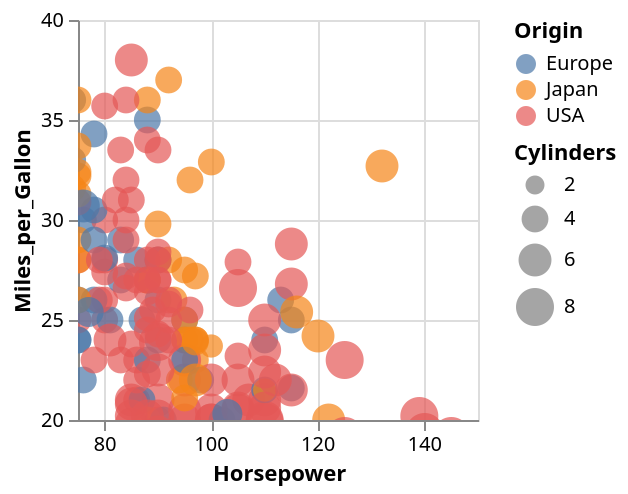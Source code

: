 {
    "$schema": "https://vega.github.io/schema/vega-lite/v4.json",
    "data": {
        "values": [
            {
                "Name": "chevrolet chevelle malibu",
                "Miles_per_Gallon": 18,
                "Cylinders": 8,
                "Displacement": 307,
                "Horsepower": 130,
                "Weight_in_lbs": 3504,
                "Acceleration": 12,
                "Year": "1970-01-01",
                "Origin": "USA"
            },
            {
                "Name": "buick skylark 320",
                "Miles_per_Gallon": 15,
                "Cylinders": 8,
                "Displacement": 350,
                "Horsepower": 165,
                "Weight_in_lbs": 3693,
                "Acceleration": 11.5,
                "Year": "1970-01-01",
                "Origin": "USA"
            },
            {
                "Name": "plymouth satellite",
                "Miles_per_Gallon": 18,
                "Cylinders": 8,
                "Displacement": 318,
                "Horsepower": 150,
                "Weight_in_lbs": 3436,
                "Acceleration": 11,
                "Year": "1970-01-01",
                "Origin": "USA"
            },
            {
                "Name": "amc rebel sst",
                "Miles_per_Gallon": 16,
                "Cylinders": 8,
                "Displacement": 304,
                "Horsepower": 150,
                "Weight_in_lbs": 3433,
                "Acceleration": 12,
                "Year": "1970-01-01",
                "Origin": "USA"
            },
            {
                "Name": "ford torino",
                "Miles_per_Gallon": 17,
                "Cylinders": 8,
                "Displacement": 302,
                "Horsepower": 140,
                "Weight_in_lbs": 3449,
                "Acceleration": 10.5,
                "Year": "1970-01-01",
                "Origin": "USA"
            },
            {
                "Name": "ford galaxie 500",
                "Miles_per_Gallon": 15,
                "Cylinders": 8,
                "Displacement": 429,
                "Horsepower": 198,
                "Weight_in_lbs": 4341,
                "Acceleration": 10,
                "Year": "1970-01-01",
                "Origin": "USA"
            },
            {
                "Name": "chevrolet impala",
                "Miles_per_Gallon": 14,
                "Cylinders": 8,
                "Displacement": 454,
                "Horsepower": 220,
                "Weight_in_lbs": 4354,
                "Acceleration": 9,
                "Year": "1970-01-01",
                "Origin": "USA"
            },
            {
                "Name": "plymouth fury iii",
                "Miles_per_Gallon": 14,
                "Cylinders": 8,
                "Displacement": 440,
                "Horsepower": 215,
                "Weight_in_lbs": 4312,
                "Acceleration": 8.5,
                "Year": "1970-01-01",
                "Origin": "USA"
            },
            {
                "Name": "pontiac catalina",
                "Miles_per_Gallon": 14,
                "Cylinders": 8,
                "Displacement": 455,
                "Horsepower": 225,
                "Weight_in_lbs": 4425,
                "Acceleration": 10,
                "Year": "1970-01-01",
                "Origin": "USA"
            },
            {
                "Name": "amc ambassador dpl",
                "Miles_per_Gallon": 15,
                "Cylinders": 8,
                "Displacement": 390,
                "Horsepower": 190,
                "Weight_in_lbs": 3850,
                "Acceleration": 8.5,
                "Year": "1970-01-01",
                "Origin": "USA"
            },
            {
                "Name": "citroen ds-21 pallas",
                "Miles_per_Gallon": null,
                "Cylinders": 4,
                "Displacement": 133,
                "Horsepower": 115,
                "Weight_in_lbs": 3090,
                "Acceleration": 17.5,
                "Year": "1970-01-01",
                "Origin": "Europe"
            },
            {
                "Name": "chevrolet chevelle concours (sw)",
                "Miles_per_Gallon": null,
                "Cylinders": 8,
                "Displacement": 350,
                "Horsepower": 165,
                "Weight_in_lbs": 4142,
                "Acceleration": 11.5,
                "Year": "1970-01-01",
                "Origin": "USA"
            },
            {
                "Name": "ford torino (sw)",
                "Miles_per_Gallon": null,
                "Cylinders": 8,
                "Displacement": 351,
                "Horsepower": 153,
                "Weight_in_lbs": 4034,
                "Acceleration": 11,
                "Year": "1970-01-01",
                "Origin": "USA"
            },
            {
                "Name": "plymouth satellite (sw)",
                "Miles_per_Gallon": null,
                "Cylinders": 8,
                "Displacement": 383,
                "Horsepower": 175,
                "Weight_in_lbs": 4166,
                "Acceleration": 10.5,
                "Year": "1970-01-01",
                "Origin": "USA"
            },
            {
                "Name": "amc rebel sst (sw)",
                "Miles_per_Gallon": null,
                "Cylinders": 8,
                "Displacement": 360,
                "Horsepower": 175,
                "Weight_in_lbs": 3850,
                "Acceleration": 11,
                "Year": "1970-01-01",
                "Origin": "USA"
            },
            {
                "Name": "dodge challenger se",
                "Miles_per_Gallon": 15,
                "Cylinders": 8,
                "Displacement": 383,
                "Horsepower": 170,
                "Weight_in_lbs": 3563,
                "Acceleration": 10,
                "Year": "1970-01-01",
                "Origin": "USA"
            },
            {
                "Name": "plymouth 'cuda 340",
                "Miles_per_Gallon": 14,
                "Cylinders": 8,
                "Displacement": 340,
                "Horsepower": 160,
                "Weight_in_lbs": 3609,
                "Acceleration": 8,
                "Year": "1970-01-01",
                "Origin": "USA"
            },
            {
                "Name": "ford mustang boss 302",
                "Miles_per_Gallon": null,
                "Cylinders": 8,
                "Displacement": 302,
                "Horsepower": 140,
                "Weight_in_lbs": 3353,
                "Acceleration": 8,
                "Year": "1970-01-01",
                "Origin": "USA"
            },
            {
                "Name": "chevrolet monte carlo",
                "Miles_per_Gallon": 15,
                "Cylinders": 8,
                "Displacement": 400,
                "Horsepower": 150,
                "Weight_in_lbs": 3761,
                "Acceleration": 9.5,
                "Year": "1970-01-01",
                "Origin": "USA"
            },
            {
                "Name": "buick estate wagon (sw)",
                "Miles_per_Gallon": 14,
                "Cylinders": 8,
                "Displacement": 455,
                "Horsepower": 225,
                "Weight_in_lbs": 3086,
                "Acceleration": 10,
                "Year": "1970-01-01",
                "Origin": "USA"
            },
            {
                "Name": "toyota corona mark ii",
                "Miles_per_Gallon": 24,
                "Cylinders": 4,
                "Displacement": 113,
                "Horsepower": 95,
                "Weight_in_lbs": 2372,
                "Acceleration": 15,
                "Year": "1970-01-01",
                "Origin": "Japan"
            },
            {
                "Name": "plymouth duster",
                "Miles_per_Gallon": 22,
                "Cylinders": 6,
                "Displacement": 198,
                "Horsepower": 95,
                "Weight_in_lbs": 2833,
                "Acceleration": 15.5,
                "Year": "1970-01-01",
                "Origin": "USA"
            },
            {
                "Name": "amc hornet",
                "Miles_per_Gallon": 18,
                "Cylinders": 6,
                "Displacement": 199,
                "Horsepower": 97,
                "Weight_in_lbs": 2774,
                "Acceleration": 15.5,
                "Year": "1970-01-01",
                "Origin": "USA"
            },
            {
                "Name": "ford maverick",
                "Miles_per_Gallon": 21,
                "Cylinders": 6,
                "Displacement": 200,
                "Horsepower": 85,
                "Weight_in_lbs": 2587,
                "Acceleration": 16,
                "Year": "1970-01-01",
                "Origin": "USA"
            },
            {
                "Name": "datsun pl510",
                "Miles_per_Gallon": 27,
                "Cylinders": 4,
                "Displacement": 97,
                "Horsepower": 88,
                "Weight_in_lbs": 2130,
                "Acceleration": 14.5,
                "Year": "1970-01-01",
                "Origin": "Japan"
            },
            {
                "Name": "volkswagen 1131 deluxe sedan",
                "Miles_per_Gallon": 26,
                "Cylinders": 4,
                "Displacement": 97,
                "Horsepower": 46,
                "Weight_in_lbs": 1835,
                "Acceleration": 20.5,
                "Year": "1970-01-01",
                "Origin": "Europe"
            },
            {
                "Name": "peugeot 504",
                "Miles_per_Gallon": 25,
                "Cylinders": 4,
                "Displacement": 110,
                "Horsepower": 87,
                "Weight_in_lbs": 2672,
                "Acceleration": 17.5,
                "Year": "1970-01-01",
                "Origin": "Europe"
            },
            {
                "Name": "audi 100 ls",
                "Miles_per_Gallon": 24,
                "Cylinders": 4,
                "Displacement": 107,
                "Horsepower": 90,
                "Weight_in_lbs": 2430,
                "Acceleration": 14.5,
                "Year": "1970-01-01",
                "Origin": "Europe"
            },
            {
                "Name": "saab 99e",
                "Miles_per_Gallon": 25,
                "Cylinders": 4,
                "Displacement": 104,
                "Horsepower": 95,
                "Weight_in_lbs": 2375,
                "Acceleration": 17.5,
                "Year": "1970-01-01",
                "Origin": "Europe"
            },
            {
                "Name": "bmw 2002",
                "Miles_per_Gallon": 26,
                "Cylinders": 4,
                "Displacement": 121,
                "Horsepower": 113,
                "Weight_in_lbs": 2234,
                "Acceleration": 12.5,
                "Year": "1970-01-01",
                "Origin": "Europe"
            },
            {
                "Name": "amc gremlin",
                "Miles_per_Gallon": 21,
                "Cylinders": 6,
                "Displacement": 199,
                "Horsepower": 90,
                "Weight_in_lbs": 2648,
                "Acceleration": 15,
                "Year": "1970-01-01",
                "Origin": "USA"
            },
            {
                "Name": "ford f250",
                "Miles_per_Gallon": 10,
                "Cylinders": 8,
                "Displacement": 360,
                "Horsepower": 215,
                "Weight_in_lbs": 4615,
                "Acceleration": 14,
                "Year": "1970-01-01",
                "Origin": "USA"
            },
            {
                "Name": "chevy c20",
                "Miles_per_Gallon": 10,
                "Cylinders": 8,
                "Displacement": 307,
                "Horsepower": 200,
                "Weight_in_lbs": 4376,
                "Acceleration": 15,
                "Year": "1970-01-01",
                "Origin": "USA"
            },
            {
                "Name": "dodge d200",
                "Miles_per_Gallon": 11,
                "Cylinders": 8,
                "Displacement": 318,
                "Horsepower": 210,
                "Weight_in_lbs": 4382,
                "Acceleration": 13.5,
                "Year": "1970-01-01",
                "Origin": "USA"
            },
            {
                "Name": "hi 1200d",
                "Miles_per_Gallon": 9,
                "Cylinders": 8,
                "Displacement": 304,
                "Horsepower": 193,
                "Weight_in_lbs": 4732,
                "Acceleration": 18.5,
                "Year": "1970-01-01",
                "Origin": "USA"
            },
            {
                "Name": "datsun pl510",
                "Miles_per_Gallon": 27,
                "Cylinders": 4,
                "Displacement": 97,
                "Horsepower": 88,
                "Weight_in_lbs": 2130,
                "Acceleration": 14.5,
                "Year": "1971-01-01",
                "Origin": "Japan"
            },
            {
                "Name": "chevrolet vega 2300",
                "Miles_per_Gallon": 28,
                "Cylinders": 4,
                "Displacement": 140,
                "Horsepower": 90,
                "Weight_in_lbs": 2264,
                "Acceleration": 15.5,
                "Year": "1971-01-01",
                "Origin": "USA"
            },
            {
                "Name": "toyota corona",
                "Miles_per_Gallon": 25,
                "Cylinders": 4,
                "Displacement": 113,
                "Horsepower": 95,
                "Weight_in_lbs": 2228,
                "Acceleration": 14,
                "Year": "1971-01-01",
                "Origin": "Japan"
            },
            {
                "Name": "ford pinto",
                "Miles_per_Gallon": 25,
                "Cylinders": 4,
                "Displacement": 98,
                "Horsepower": null,
                "Weight_in_lbs": 2046,
                "Acceleration": 19,
                "Year": "1971-01-01",
                "Origin": "USA"
            },
            {
                "Name": "volkswagen super beetle 117",
                "Miles_per_Gallon": null,
                "Cylinders": 4,
                "Displacement": 97,
                "Horsepower": 48,
                "Weight_in_lbs": 1978,
                "Acceleration": 20,
                "Year": "1971-01-01",
                "Origin": "Europe"
            },
            {
                "Name": "amc gremlin",
                "Miles_per_Gallon": 19,
                "Cylinders": 6,
                "Displacement": 232,
                "Horsepower": 100,
                "Weight_in_lbs": 2634,
                "Acceleration": 13,
                "Year": "1971-01-01",
                "Origin": "USA"
            },
            {
                "Name": "plymouth satellite custom",
                "Miles_per_Gallon": 16,
                "Cylinders": 6,
                "Displacement": 225,
                "Horsepower": 105,
                "Weight_in_lbs": 3439,
                "Acceleration": 15.5,
                "Year": "1971-01-01",
                "Origin": "USA"
            },
            {
                "Name": "chevrolet chevelle malibu",
                "Miles_per_Gallon": 17,
                "Cylinders": 6,
                "Displacement": 250,
                "Horsepower": 100,
                "Weight_in_lbs": 3329,
                "Acceleration": 15.5,
                "Year": "1971-01-01",
                "Origin": "USA"
            },
            {
                "Name": "ford torino 500",
                "Miles_per_Gallon": 19,
                "Cylinders": 6,
                "Displacement": 250,
                "Horsepower": 88,
                "Weight_in_lbs": 3302,
                "Acceleration": 15.5,
                "Year": "1971-01-01",
                "Origin": "USA"
            },
            {
                "Name": "amc matador",
                "Miles_per_Gallon": 18,
                "Cylinders": 6,
                "Displacement": 232,
                "Horsepower": 100,
                "Weight_in_lbs": 3288,
                "Acceleration": 15.5,
                "Year": "1971-01-01",
                "Origin": "USA"
            },
            {
                "Name": "chevrolet impala",
                "Miles_per_Gallon": 14,
                "Cylinders": 8,
                "Displacement": 350,
                "Horsepower": 165,
                "Weight_in_lbs": 4209,
                "Acceleration": 12,
                "Year": "1971-01-01",
                "Origin": "USA"
            },
            {
                "Name": "pontiac catalina brougham",
                "Miles_per_Gallon": 14,
                "Cylinders": 8,
                "Displacement": 400,
                "Horsepower": 175,
                "Weight_in_lbs": 4464,
                "Acceleration": 11.5,
                "Year": "1971-01-01",
                "Origin": "USA"
            },
            {
                "Name": "ford galaxie 500",
                "Miles_per_Gallon": 14,
                "Cylinders": 8,
                "Displacement": 351,
                "Horsepower": 153,
                "Weight_in_lbs": 4154,
                "Acceleration": 13.5,
                "Year": "1971-01-01",
                "Origin": "USA"
            },
            {
                "Name": "plymouth fury iii",
                "Miles_per_Gallon": 14,
                "Cylinders": 8,
                "Displacement": 318,
                "Horsepower": 150,
                "Weight_in_lbs": 4096,
                "Acceleration": 13,
                "Year": "1971-01-01",
                "Origin": "USA"
            },
            {
                "Name": "dodge monaco (sw)",
                "Miles_per_Gallon": 12,
                "Cylinders": 8,
                "Displacement": 383,
                "Horsepower": 180,
                "Weight_in_lbs": 4955,
                "Acceleration": 11.5,
                "Year": "1971-01-01",
                "Origin": "USA"
            },
            {
                "Name": "ford country squire (sw)",
                "Miles_per_Gallon": 13,
                "Cylinders": 8,
                "Displacement": 400,
                "Horsepower": 170,
                "Weight_in_lbs": 4746,
                "Acceleration": 12,
                "Year": "1971-01-01",
                "Origin": "USA"
            },
            {
                "Name": "pontiac safari (sw)",
                "Miles_per_Gallon": 13,
                "Cylinders": 8,
                "Displacement": 400,
                "Horsepower": 175,
                "Weight_in_lbs": 5140,
                "Acceleration": 12,
                "Year": "1971-01-01",
                "Origin": "USA"
            },
            {
                "Name": "amc hornet sportabout (sw)",
                "Miles_per_Gallon": 18,
                "Cylinders": 6,
                "Displacement": 258,
                "Horsepower": 110,
                "Weight_in_lbs": 2962,
                "Acceleration": 13.5,
                "Year": "1971-01-01",
                "Origin": "USA"
            },
            {
                "Name": "chevrolet vega (sw)",
                "Miles_per_Gallon": 22,
                "Cylinders": 4,
                "Displacement": 140,
                "Horsepower": 72,
                "Weight_in_lbs": 2408,
                "Acceleration": 19,
                "Year": "1971-01-01",
                "Origin": "USA"
            },
            {
                "Name": "pontiac firebird",
                "Miles_per_Gallon": 19,
                "Cylinders": 6,
                "Displacement": 250,
                "Horsepower": 100,
                "Weight_in_lbs": 3282,
                "Acceleration": 15,
                "Year": "1971-01-01",
                "Origin": "USA"
            },
            {
                "Name": "ford mustang",
                "Miles_per_Gallon": 18,
                "Cylinders": 6,
                "Displacement": 250,
                "Horsepower": 88,
                "Weight_in_lbs": 3139,
                "Acceleration": 14.5,
                "Year": "1971-01-01",
                "Origin": "USA"
            },
            {
                "Name": "mercury capri 2000",
                "Miles_per_Gallon": 23,
                "Cylinders": 4,
                "Displacement": 122,
                "Horsepower": 86,
                "Weight_in_lbs": 2220,
                "Acceleration": 14,
                "Year": "1971-01-01",
                "Origin": "USA"
            },
            {
                "Name": "opel 1900",
                "Miles_per_Gallon": 28,
                "Cylinders": 4,
                "Displacement": 116,
                "Horsepower": 90,
                "Weight_in_lbs": 2123,
                "Acceleration": 14,
                "Year": "1971-01-01",
                "Origin": "Europe"
            },
            {
                "Name": "peugeot 304",
                "Miles_per_Gallon": 30,
                "Cylinders": 4,
                "Displacement": 79,
                "Horsepower": 70,
                "Weight_in_lbs": 2074,
                "Acceleration": 19.5,
                "Year": "1971-01-01",
                "Origin": "Europe"
            },
            {
                "Name": "fiat 124b",
                "Miles_per_Gallon": 30,
                "Cylinders": 4,
                "Displacement": 88,
                "Horsepower": 76,
                "Weight_in_lbs": 2065,
                "Acceleration": 14.5,
                "Year": "1971-01-01",
                "Origin": "Europe"
            },
            {
                "Name": "toyota corolla 1200",
                "Miles_per_Gallon": 31,
                "Cylinders": 4,
                "Displacement": 71,
                "Horsepower": 65,
                "Weight_in_lbs": 1773,
                "Acceleration": 19,
                "Year": "1971-01-01",
                "Origin": "Japan"
            },
            {
                "Name": "datsun 1200",
                "Miles_per_Gallon": 35,
                "Cylinders": 4,
                "Displacement": 72,
                "Horsepower": 69,
                "Weight_in_lbs": 1613,
                "Acceleration": 18,
                "Year": "1971-01-01",
                "Origin": "Japan"
            },
            {
                "Name": "volkswagen model 111",
                "Miles_per_Gallon": 27,
                "Cylinders": 4,
                "Displacement": 97,
                "Horsepower": 60,
                "Weight_in_lbs": 1834,
                "Acceleration": 19,
                "Year": "1971-01-01",
                "Origin": "Europe"
            },
            {
                "Name": "plymouth cricket",
                "Miles_per_Gallon": 26,
                "Cylinders": 4,
                "Displacement": 91,
                "Horsepower": 70,
                "Weight_in_lbs": 1955,
                "Acceleration": 20.5,
                "Year": "1971-01-01",
                "Origin": "USA"
            },
            {
                "Name": "toyota corona hardtop",
                "Miles_per_Gallon": 24,
                "Cylinders": 4,
                "Displacement": 113,
                "Horsepower": 95,
                "Weight_in_lbs": 2278,
                "Acceleration": 15.5,
                "Year": "1972-01-01",
                "Origin": "Japan"
            },
            {
                "Name": "dodge colt hardtop",
                "Miles_per_Gallon": 25,
                "Cylinders": 4,
                "Displacement": 97.5,
                "Horsepower": 80,
                "Weight_in_lbs": 2126,
                "Acceleration": 17,
                "Year": "1972-01-01",
                "Origin": "USA"
            },
            {
                "Name": "volkswagen type 3",
                "Miles_per_Gallon": 23,
                "Cylinders": 4,
                "Displacement": 97,
                "Horsepower": 54,
                "Weight_in_lbs": 2254,
                "Acceleration": 23.5,
                "Year": "1972-01-01",
                "Origin": "Europe"
            },
            {
                "Name": "chevrolet vega",
                "Miles_per_Gallon": 20,
                "Cylinders": 4,
                "Displacement": 140,
                "Horsepower": 90,
                "Weight_in_lbs": 2408,
                "Acceleration": 19.5,
                "Year": "1972-01-01",
                "Origin": "USA"
            },
            {
                "Name": "ford pinto runabout",
                "Miles_per_Gallon": 21,
                "Cylinders": 4,
                "Displacement": 122,
                "Horsepower": 86,
                "Weight_in_lbs": 2226,
                "Acceleration": 16.5,
                "Year": "1972-01-01",
                "Origin": "USA"
            },
            {
                "Name": "chevrolet impala",
                "Miles_per_Gallon": 13,
                "Cylinders": 8,
                "Displacement": 350,
                "Horsepower": 165,
                "Weight_in_lbs": 4274,
                "Acceleration": 12,
                "Year": "1972-01-01",
                "Origin": "USA"
            },
            {
                "Name": "pontiac catalina",
                "Miles_per_Gallon": 14,
                "Cylinders": 8,
                "Displacement": 400,
                "Horsepower": 175,
                "Weight_in_lbs": 4385,
                "Acceleration": 12,
                "Year": "1972-01-01",
                "Origin": "USA"
            },
            {
                "Name": "plymouth fury iii",
                "Miles_per_Gallon": 15,
                "Cylinders": 8,
                "Displacement": 318,
                "Horsepower": 150,
                "Weight_in_lbs": 4135,
                "Acceleration": 13.5,
                "Year": "1972-01-01",
                "Origin": "USA"
            },
            {
                "Name": "ford galaxie 500",
                "Miles_per_Gallon": 14,
                "Cylinders": 8,
                "Displacement": 351,
                "Horsepower": 153,
                "Weight_in_lbs": 4129,
                "Acceleration": 13,
                "Year": "1972-01-01",
                "Origin": "USA"
            },
            {
                "Name": "amc ambassador sst",
                "Miles_per_Gallon": 17,
                "Cylinders": 8,
                "Displacement": 304,
                "Horsepower": 150,
                "Weight_in_lbs": 3672,
                "Acceleration": 11.5,
                "Year": "1972-01-01",
                "Origin": "USA"
            },
            {
                "Name": "mercury marquis",
                "Miles_per_Gallon": 11,
                "Cylinders": 8,
                "Displacement": 429,
                "Horsepower": 208,
                "Weight_in_lbs": 4633,
                "Acceleration": 11,
                "Year": "1972-01-01",
                "Origin": "USA"
            },
            {
                "Name": "buick lesabre custom",
                "Miles_per_Gallon": 13,
                "Cylinders": 8,
                "Displacement": 350,
                "Horsepower": 155,
                "Weight_in_lbs": 4502,
                "Acceleration": 13.5,
                "Year": "1972-01-01",
                "Origin": "USA"
            },
            {
                "Name": "oldsmobile delta 88 royale",
                "Miles_per_Gallon": 12,
                "Cylinders": 8,
                "Displacement": 350,
                "Horsepower": 160,
                "Weight_in_lbs": 4456,
                "Acceleration": 13.5,
                "Year": "1972-01-01",
                "Origin": "USA"
            },
            {
                "Name": "chrysler newport royal",
                "Miles_per_Gallon": 13,
                "Cylinders": 8,
                "Displacement": 400,
                "Horsepower": 190,
                "Weight_in_lbs": 4422,
                "Acceleration": 12.5,
                "Year": "1972-01-01",
                "Origin": "USA"
            },
            {
                "Name": "mazda rx2 coupe",
                "Miles_per_Gallon": 19,
                "Cylinders": 3,
                "Displacement": 70,
                "Horsepower": 97,
                "Weight_in_lbs": 2330,
                "Acceleration": 13.5,
                "Year": "1972-01-01",
                "Origin": "Japan"
            },
            {
                "Name": "amc matador (sw)",
                "Miles_per_Gallon": 15,
                "Cylinders": 8,
                "Displacement": 304,
                "Horsepower": 150,
                "Weight_in_lbs": 3892,
                "Acceleration": 12.5,
                "Year": "1972-01-01",
                "Origin": "USA"
            },
            {
                "Name": "chevrolet chevelle concours (sw)",
                "Miles_per_Gallon": 13,
                "Cylinders": 8,
                "Displacement": 307,
                "Horsepower": 130,
                "Weight_in_lbs": 4098,
                "Acceleration": 14,
                "Year": "1972-01-01",
                "Origin": "USA"
            },
            {
                "Name": "ford gran torino (sw)",
                "Miles_per_Gallon": 13,
                "Cylinders": 8,
                "Displacement": 302,
                "Horsepower": 140,
                "Weight_in_lbs": 4294,
                "Acceleration": 16,
                "Year": "1972-01-01",
                "Origin": "USA"
            },
            {
                "Name": "plymouth satellite custom (sw)",
                "Miles_per_Gallon": 14,
                "Cylinders": 8,
                "Displacement": 318,
                "Horsepower": 150,
                "Weight_in_lbs": 4077,
                "Acceleration": 14,
                "Year": "1972-01-01",
                "Origin": "USA"
            },
            {
                "Name": "volvo 145e (sw)",
                "Miles_per_Gallon": 18,
                "Cylinders": 4,
                "Displacement": 121,
                "Horsepower": 112,
                "Weight_in_lbs": 2933,
                "Acceleration": 14.5,
                "Year": "1972-01-01",
                "Origin": "Europe"
            },
            {
                "Name": "volkswagen 411 (sw)",
                "Miles_per_Gallon": 22,
                "Cylinders": 4,
                "Displacement": 121,
                "Horsepower": 76,
                "Weight_in_lbs": 2511,
                "Acceleration": 18,
                "Year": "1972-01-01",
                "Origin": "Europe"
            },
            {
                "Name": "peugeot 504 (sw)",
                "Miles_per_Gallon": 21,
                "Cylinders": 4,
                "Displacement": 120,
                "Horsepower": 87,
                "Weight_in_lbs": 2979,
                "Acceleration": 19.5,
                "Year": "1972-01-01",
                "Origin": "Europe"
            },
            {
                "Name": "renault 12 (sw)",
                "Miles_per_Gallon": 26,
                "Cylinders": 4,
                "Displacement": 96,
                "Horsepower": 69,
                "Weight_in_lbs": 2189,
                "Acceleration": 18,
                "Year": "1972-01-01",
                "Origin": "Europe"
            },
            {
                "Name": "ford pinto (sw)",
                "Miles_per_Gallon": 22,
                "Cylinders": 4,
                "Displacement": 122,
                "Horsepower": 86,
                "Weight_in_lbs": 2395,
                "Acceleration": 16,
                "Year": "1972-01-01",
                "Origin": "USA"
            },
            {
                "Name": "datsun 510 (sw)",
                "Miles_per_Gallon": 28,
                "Cylinders": 4,
                "Displacement": 97,
                "Horsepower": 92,
                "Weight_in_lbs": 2288,
                "Acceleration": 17,
                "Year": "1972-01-01",
                "Origin": "Japan"
            },
            {
                "Name": "toyouta corona mark ii (sw)",
                "Miles_per_Gallon": 23,
                "Cylinders": 4,
                "Displacement": 120,
                "Horsepower": 97,
                "Weight_in_lbs": 2506,
                "Acceleration": 14.5,
                "Year": "1972-01-01",
                "Origin": "Japan"
            },
            {
                "Name": "dodge colt (sw)",
                "Miles_per_Gallon": 28,
                "Cylinders": 4,
                "Displacement": 98,
                "Horsepower": 80,
                "Weight_in_lbs": 2164,
                "Acceleration": 15,
                "Year": "1972-01-01",
                "Origin": "USA"
            },
            {
                "Name": "toyota corolla 1600 (sw)",
                "Miles_per_Gallon": 27,
                "Cylinders": 4,
                "Displacement": 97,
                "Horsepower": 88,
                "Weight_in_lbs": 2100,
                "Acceleration": 16.5,
                "Year": "1972-01-01",
                "Origin": "Japan"
            },
            {
                "Name": "buick century 350",
                "Miles_per_Gallon": 13,
                "Cylinders": 8,
                "Displacement": 350,
                "Horsepower": 175,
                "Weight_in_lbs": 4100,
                "Acceleration": 13,
                "Year": "1973-01-01",
                "Origin": "USA"
            },
            {
                "Name": "amc matador",
                "Miles_per_Gallon": 14,
                "Cylinders": 8,
                "Displacement": 304,
                "Horsepower": 150,
                "Weight_in_lbs": 3672,
                "Acceleration": 11.5,
                "Year": "1973-01-01",
                "Origin": "USA"
            },
            {
                "Name": "chevrolet malibu",
                "Miles_per_Gallon": 13,
                "Cylinders": 8,
                "Displacement": 350,
                "Horsepower": 145,
                "Weight_in_lbs": 3988,
                "Acceleration": 13,
                "Year": "1973-01-01",
                "Origin": "USA"
            },
            {
                "Name": "ford gran torino",
                "Miles_per_Gallon": 14,
                "Cylinders": 8,
                "Displacement": 302,
                "Horsepower": 137,
                "Weight_in_lbs": 4042,
                "Acceleration": 14.5,
                "Year": "1973-01-01",
                "Origin": "USA"
            },
            {
                "Name": "dodge coronet custom",
                "Miles_per_Gallon": 15,
                "Cylinders": 8,
                "Displacement": 318,
                "Horsepower": 150,
                "Weight_in_lbs": 3777,
                "Acceleration": 12.5,
                "Year": "1973-01-01",
                "Origin": "USA"
            },
            {
                "Name": "mercury marquis brougham",
                "Miles_per_Gallon": 12,
                "Cylinders": 8,
                "Displacement": 429,
                "Horsepower": 198,
                "Weight_in_lbs": 4952,
                "Acceleration": 11.5,
                "Year": "1973-01-01",
                "Origin": "USA"
            },
            {
                "Name": "chevrolet caprice classic",
                "Miles_per_Gallon": 13,
                "Cylinders": 8,
                "Displacement": 400,
                "Horsepower": 150,
                "Weight_in_lbs": 4464,
                "Acceleration": 12,
                "Year": "1973-01-01",
                "Origin": "USA"
            },
            {
                "Name": "ford ltd",
                "Miles_per_Gallon": 13,
                "Cylinders": 8,
                "Displacement": 351,
                "Horsepower": 158,
                "Weight_in_lbs": 4363,
                "Acceleration": 13,
                "Year": "1973-01-01",
                "Origin": "USA"
            },
            {
                "Name": "plymouth fury gran sedan",
                "Miles_per_Gallon": 14,
                "Cylinders": 8,
                "Displacement": 318,
                "Horsepower": 150,
                "Weight_in_lbs": 4237,
                "Acceleration": 14.5,
                "Year": "1973-01-01",
                "Origin": "USA"
            },
            {
                "Name": "chrysler new yorker brougham",
                "Miles_per_Gallon": 13,
                "Cylinders": 8,
                "Displacement": 440,
                "Horsepower": 215,
                "Weight_in_lbs": 4735,
                "Acceleration": 11,
                "Year": "1973-01-01",
                "Origin": "USA"
            },
            {
                "Name": "buick electra 225 custom",
                "Miles_per_Gallon": 12,
                "Cylinders": 8,
                "Displacement": 455,
                "Horsepower": 225,
                "Weight_in_lbs": 4951,
                "Acceleration": 11,
                "Year": "1973-01-01",
                "Origin": "USA"
            },
            {
                "Name": "amc ambassador brougham",
                "Miles_per_Gallon": 13,
                "Cylinders": 8,
                "Displacement": 360,
                "Horsepower": 175,
                "Weight_in_lbs": 3821,
                "Acceleration": 11,
                "Year": "1973-01-01",
                "Origin": "USA"
            },
            {
                "Name": "plymouth valiant",
                "Miles_per_Gallon": 18,
                "Cylinders": 6,
                "Displacement": 225,
                "Horsepower": 105,
                "Weight_in_lbs": 3121,
                "Acceleration": 16.5,
                "Year": "1973-01-01",
                "Origin": "USA"
            },
            {
                "Name": "chevrolet nova custom",
                "Miles_per_Gallon": 16,
                "Cylinders": 6,
                "Displacement": 250,
                "Horsepower": 100,
                "Weight_in_lbs": 3278,
                "Acceleration": 18,
                "Year": "1973-01-01",
                "Origin": "USA"
            },
            {
                "Name": "amc hornet",
                "Miles_per_Gallon": 18,
                "Cylinders": 6,
                "Displacement": 232,
                "Horsepower": 100,
                "Weight_in_lbs": 2945,
                "Acceleration": 16,
                "Year": "1973-01-01",
                "Origin": "USA"
            },
            {
                "Name": "ford maverick",
                "Miles_per_Gallon": 18,
                "Cylinders": 6,
                "Displacement": 250,
                "Horsepower": 88,
                "Weight_in_lbs": 3021,
                "Acceleration": 16.5,
                "Year": "1973-01-01",
                "Origin": "USA"
            },
            {
                "Name": "plymouth duster",
                "Miles_per_Gallon": 23,
                "Cylinders": 6,
                "Displacement": 198,
                "Horsepower": 95,
                "Weight_in_lbs": 2904,
                "Acceleration": 16,
                "Year": "1973-01-01",
                "Origin": "USA"
            },
            {
                "Name": "volkswagen super beetle",
                "Miles_per_Gallon": 26,
                "Cylinders": 4,
                "Displacement": 97,
                "Horsepower": 46,
                "Weight_in_lbs": 1950,
                "Acceleration": 21,
                "Year": "1973-01-01",
                "Origin": "Europe"
            },
            {
                "Name": "chevrolet impala",
                "Miles_per_Gallon": 11,
                "Cylinders": 8,
                "Displacement": 400,
                "Horsepower": 150,
                "Weight_in_lbs": 4997,
                "Acceleration": 14,
                "Year": "1973-01-01",
                "Origin": "USA"
            },
            {
                "Name": "ford country",
                "Miles_per_Gallon": 12,
                "Cylinders": 8,
                "Displacement": 400,
                "Horsepower": 167,
                "Weight_in_lbs": 4906,
                "Acceleration": 12.5,
                "Year": "1973-01-01",
                "Origin": "USA"
            },
            {
                "Name": "plymouth custom suburb",
                "Miles_per_Gallon": 13,
                "Cylinders": 8,
                "Displacement": 360,
                "Horsepower": 170,
                "Weight_in_lbs": 4654,
                "Acceleration": 13,
                "Year": "1973-01-01",
                "Origin": "USA"
            },
            {
                "Name": "oldsmobile vista cruiser",
                "Miles_per_Gallon": 12,
                "Cylinders": 8,
                "Displacement": 350,
                "Horsepower": 180,
                "Weight_in_lbs": 4499,
                "Acceleration": 12.5,
                "Year": "1973-01-01",
                "Origin": "USA"
            },
            {
                "Name": "amc gremlin",
                "Miles_per_Gallon": 18,
                "Cylinders": 6,
                "Displacement": 232,
                "Horsepower": 100,
                "Weight_in_lbs": 2789,
                "Acceleration": 15,
                "Year": "1973-01-01",
                "Origin": "USA"
            },
            {
                "Name": "toyota carina",
                "Miles_per_Gallon": 20,
                "Cylinders": 4,
                "Displacement": 97,
                "Horsepower": 88,
                "Weight_in_lbs": 2279,
                "Acceleration": 19,
                "Year": "1973-01-01",
                "Origin": "Japan"
            },
            {
                "Name": "chevrolet vega",
                "Miles_per_Gallon": 21,
                "Cylinders": 4,
                "Displacement": 140,
                "Horsepower": 72,
                "Weight_in_lbs": 2401,
                "Acceleration": 19.5,
                "Year": "1973-01-01",
                "Origin": "USA"
            },
            {
                "Name": "datsun 610",
                "Miles_per_Gallon": 22,
                "Cylinders": 4,
                "Displacement": 108,
                "Horsepower": 94,
                "Weight_in_lbs": 2379,
                "Acceleration": 16.5,
                "Year": "1973-01-01",
                "Origin": "Japan"
            },
            {
                "Name": "maxda rx3",
                "Miles_per_Gallon": 18,
                "Cylinders": 3,
                "Displacement": 70,
                "Horsepower": 90,
                "Weight_in_lbs": 2124,
                "Acceleration": 13.5,
                "Year": "1973-01-01",
                "Origin": "Japan"
            },
            {
                "Name": "ford pinto",
                "Miles_per_Gallon": 19,
                "Cylinders": 4,
                "Displacement": 122,
                "Horsepower": 85,
                "Weight_in_lbs": 2310,
                "Acceleration": 18.5,
                "Year": "1973-01-01",
                "Origin": "USA"
            },
            {
                "Name": "mercury capri v6",
                "Miles_per_Gallon": 21,
                "Cylinders": 6,
                "Displacement": 155,
                "Horsepower": 107,
                "Weight_in_lbs": 2472,
                "Acceleration": 14,
                "Year": "1973-01-01",
                "Origin": "USA"
            },
            {
                "Name": "fiat 124 sport coupe",
                "Miles_per_Gallon": 26,
                "Cylinders": 4,
                "Displacement": 98,
                "Horsepower": 90,
                "Weight_in_lbs": 2265,
                "Acceleration": 15.5,
                "Year": "1973-01-01",
                "Origin": "Europe"
            },
            {
                "Name": "chevrolet monte carlo s",
                "Miles_per_Gallon": 15,
                "Cylinders": 8,
                "Displacement": 350,
                "Horsepower": 145,
                "Weight_in_lbs": 4082,
                "Acceleration": 13,
                "Year": "1973-01-01",
                "Origin": "USA"
            },
            {
                "Name": "pontiac grand prix",
                "Miles_per_Gallon": 16,
                "Cylinders": 8,
                "Displacement": 400,
                "Horsepower": 230,
                "Weight_in_lbs": 4278,
                "Acceleration": 9.5,
                "Year": "1973-01-01",
                "Origin": "USA"
            },
            {
                "Name": "fiat 128",
                "Miles_per_Gallon": 29,
                "Cylinders": 4,
                "Displacement": 68,
                "Horsepower": 49,
                "Weight_in_lbs": 1867,
                "Acceleration": 19.5,
                "Year": "1973-01-01",
                "Origin": "Europe"
            },
            {
                "Name": "opel manta",
                "Miles_per_Gallon": 24,
                "Cylinders": 4,
                "Displacement": 116,
                "Horsepower": 75,
                "Weight_in_lbs": 2158,
                "Acceleration": 15.5,
                "Year": "1973-01-01",
                "Origin": "Europe"
            },
            {
                "Name": "audi 100ls",
                "Miles_per_Gallon": 20,
                "Cylinders": 4,
                "Displacement": 114,
                "Horsepower": 91,
                "Weight_in_lbs": 2582,
                "Acceleration": 14,
                "Year": "1973-01-01",
                "Origin": "Europe"
            },
            {
                "Name": "volvo 144ea",
                "Miles_per_Gallon": 19,
                "Cylinders": 4,
                "Displacement": 121,
                "Horsepower": 112,
                "Weight_in_lbs": 2868,
                "Acceleration": 15.5,
                "Year": "1973-01-01",
                "Origin": "Europe"
            },
            {
                "Name": "dodge dart custom",
                "Miles_per_Gallon": 15,
                "Cylinders": 8,
                "Displacement": 318,
                "Horsepower": 150,
                "Weight_in_lbs": 3399,
                "Acceleration": 11,
                "Year": "1973-01-01",
                "Origin": "USA"
            },
            {
                "Name": "saab 99le",
                "Miles_per_Gallon": 24,
                "Cylinders": 4,
                "Displacement": 121,
                "Horsepower": 110,
                "Weight_in_lbs": 2660,
                "Acceleration": 14,
                "Year": "1973-01-01",
                "Origin": "Europe"
            },
            {
                "Name": "toyota mark ii",
                "Miles_per_Gallon": 20,
                "Cylinders": 6,
                "Displacement": 156,
                "Horsepower": 122,
                "Weight_in_lbs": 2807,
                "Acceleration": 13.5,
                "Year": "1973-01-01",
                "Origin": "Japan"
            },
            {
                "Name": "oldsmobile omega",
                "Miles_per_Gallon": 11,
                "Cylinders": 8,
                "Displacement": 350,
                "Horsepower": 180,
                "Weight_in_lbs": 3664,
                "Acceleration": 11,
                "Year": "1973-01-01",
                "Origin": "USA"
            },
            {
                "Name": "plymouth duster",
                "Miles_per_Gallon": 20,
                "Cylinders": 6,
                "Displacement": 198,
                "Horsepower": 95,
                "Weight_in_lbs": 3102,
                "Acceleration": 16.5,
                "Year": "1974-01-01",
                "Origin": "USA"
            },
            {
                "Name": "ford maverick",
                "Miles_per_Gallon": 21,
                "Cylinders": 6,
                "Displacement": 200,
                "Horsepower": null,
                "Weight_in_lbs": 2875,
                "Acceleration": 17,
                "Year": "1974-01-01",
                "Origin": "USA"
            },
            {
                "Name": "amc hornet",
                "Miles_per_Gallon": 19,
                "Cylinders": 6,
                "Displacement": 232,
                "Horsepower": 100,
                "Weight_in_lbs": 2901,
                "Acceleration": 16,
                "Year": "1974-01-01",
                "Origin": "USA"
            },
            {
                "Name": "chevrolet nova",
                "Miles_per_Gallon": 15,
                "Cylinders": 6,
                "Displacement": 250,
                "Horsepower": 100,
                "Weight_in_lbs": 3336,
                "Acceleration": 17,
                "Year": "1974-01-01",
                "Origin": "USA"
            },
            {
                "Name": "datsun b210",
                "Miles_per_Gallon": 31,
                "Cylinders": 4,
                "Displacement": 79,
                "Horsepower": 67,
                "Weight_in_lbs": 1950,
                "Acceleration": 19,
                "Year": "1974-01-01",
                "Origin": "Japan"
            },
            {
                "Name": "ford pinto",
                "Miles_per_Gallon": 26,
                "Cylinders": 4,
                "Displacement": 122,
                "Horsepower": 80,
                "Weight_in_lbs": 2451,
                "Acceleration": 16.5,
                "Year": "1974-01-01",
                "Origin": "USA"
            },
            {
                "Name": "toyota corolla 1200",
                "Miles_per_Gallon": 32,
                "Cylinders": 4,
                "Displacement": 71,
                "Horsepower": 65,
                "Weight_in_lbs": 1836,
                "Acceleration": 21,
                "Year": "1974-01-01",
                "Origin": "Japan"
            },
            {
                "Name": "chevrolet vega",
                "Miles_per_Gallon": 25,
                "Cylinders": 4,
                "Displacement": 140,
                "Horsepower": 75,
                "Weight_in_lbs": 2542,
                "Acceleration": 17,
                "Year": "1974-01-01",
                "Origin": "USA"
            },
            {
                "Name": "chevrolet chevelle malibu classic",
                "Miles_per_Gallon": 16,
                "Cylinders": 6,
                "Displacement": 250,
                "Horsepower": 100,
                "Weight_in_lbs": 3781,
                "Acceleration": 17,
                "Year": "1974-01-01",
                "Origin": "USA"
            },
            {
                "Name": "amc matador",
                "Miles_per_Gallon": 16,
                "Cylinders": 6,
                "Displacement": 258,
                "Horsepower": 110,
                "Weight_in_lbs": 3632,
                "Acceleration": 18,
                "Year": "1974-01-01",
                "Origin": "USA"
            },
            {
                "Name": "plymouth satellite sebring",
                "Miles_per_Gallon": 18,
                "Cylinders": 6,
                "Displacement": 225,
                "Horsepower": 105,
                "Weight_in_lbs": 3613,
                "Acceleration": 16.5,
                "Year": "1974-01-01",
                "Origin": "USA"
            },
            {
                "Name": "ford gran torino",
                "Miles_per_Gallon": 16,
                "Cylinders": 8,
                "Displacement": 302,
                "Horsepower": 140,
                "Weight_in_lbs": 4141,
                "Acceleration": 14,
                "Year": "1974-01-01",
                "Origin": "USA"
            },
            {
                "Name": "buick century luxus (sw)",
                "Miles_per_Gallon": 13,
                "Cylinders": 8,
                "Displacement": 350,
                "Horsepower": 150,
                "Weight_in_lbs": 4699,
                "Acceleration": 14.5,
                "Year": "1974-01-01",
                "Origin": "USA"
            },
            {
                "Name": "dodge coronet custom (sw)",
                "Miles_per_Gallon": 14,
                "Cylinders": 8,
                "Displacement": 318,
                "Horsepower": 150,
                "Weight_in_lbs": 4457,
                "Acceleration": 13.5,
                "Year": "1974-01-01",
                "Origin": "USA"
            },
            {
                "Name": "ford gran torino (sw)",
                "Miles_per_Gallon": 14,
                "Cylinders": 8,
                "Displacement": 302,
                "Horsepower": 140,
                "Weight_in_lbs": 4638,
                "Acceleration": 16,
                "Year": "1974-01-01",
                "Origin": "USA"
            },
            {
                "Name": "amc matador (sw)",
                "Miles_per_Gallon": 14,
                "Cylinders": 8,
                "Displacement": 304,
                "Horsepower": 150,
                "Weight_in_lbs": 4257,
                "Acceleration": 15.5,
                "Year": "1974-01-01",
                "Origin": "USA"
            },
            {
                "Name": "audi fox",
                "Miles_per_Gallon": 29,
                "Cylinders": 4,
                "Displacement": 98,
                "Horsepower": 83,
                "Weight_in_lbs": 2219,
                "Acceleration": 16.5,
                "Year": "1974-01-01",
                "Origin": "Europe"
            },
            {
                "Name": "volkswagen dasher",
                "Miles_per_Gallon": 26,
                "Cylinders": 4,
                "Displacement": 79,
                "Horsepower": 67,
                "Weight_in_lbs": 1963,
                "Acceleration": 15.5,
                "Year": "1974-01-01",
                "Origin": "Europe"
            },
            {
                "Name": "opel manta",
                "Miles_per_Gallon": 26,
                "Cylinders": 4,
                "Displacement": 97,
                "Horsepower": 78,
                "Weight_in_lbs": 2300,
                "Acceleration": 14.5,
                "Year": "1974-01-01",
                "Origin": "Europe"
            },
            {
                "Name": "toyota corona",
                "Miles_per_Gallon": 31,
                "Cylinders": 4,
                "Displacement": 76,
                "Horsepower": 52,
                "Weight_in_lbs": 1649,
                "Acceleration": 16.5,
                "Year": "1974-01-01",
                "Origin": "Japan"
            },
            {
                "Name": "datsun 710",
                "Miles_per_Gallon": 32,
                "Cylinders": 4,
                "Displacement": 83,
                "Horsepower": 61,
                "Weight_in_lbs": 2003,
                "Acceleration": 19,
                "Year": "1974-01-01",
                "Origin": "Japan"
            },
            {
                "Name": "dodge colt",
                "Miles_per_Gallon": 28,
                "Cylinders": 4,
                "Displacement": 90,
                "Horsepower": 75,
                "Weight_in_lbs": 2125,
                "Acceleration": 14.5,
                "Year": "1974-01-01",
                "Origin": "USA"
            },
            {
                "Name": "fiat 128",
                "Miles_per_Gallon": 24,
                "Cylinders": 4,
                "Displacement": 90,
                "Horsepower": 75,
                "Weight_in_lbs": 2108,
                "Acceleration": 15.5,
                "Year": "1974-01-01",
                "Origin": "Europe"
            },
            {
                "Name": "fiat 124 tc",
                "Miles_per_Gallon": 26,
                "Cylinders": 4,
                "Displacement": 116,
                "Horsepower": 75,
                "Weight_in_lbs": 2246,
                "Acceleration": 14,
                "Year": "1974-01-01",
                "Origin": "Europe"
            },
            {
                "Name": "honda civic",
                "Miles_per_Gallon": 24,
                "Cylinders": 4,
                "Displacement": 120,
                "Horsepower": 97,
                "Weight_in_lbs": 2489,
                "Acceleration": 15,
                "Year": "1974-01-01",
                "Origin": "Japan"
            },
            {
                "Name": "subaru",
                "Miles_per_Gallon": 26,
                "Cylinders": 4,
                "Displacement": 108,
                "Horsepower": 93,
                "Weight_in_lbs": 2391,
                "Acceleration": 15.5,
                "Year": "1974-01-01",
                "Origin": "Japan"
            },
            {
                "Name": "fiat x1.9",
                "Miles_per_Gallon": 31,
                "Cylinders": 4,
                "Displacement": 79,
                "Horsepower": 67,
                "Weight_in_lbs": 2000,
                "Acceleration": 16,
                "Year": "1974-01-01",
                "Origin": "Europe"
            },
            {
                "Name": "plymouth valiant custom",
                "Miles_per_Gallon": 19,
                "Cylinders": 6,
                "Displacement": 225,
                "Horsepower": 95,
                "Weight_in_lbs": 3264,
                "Acceleration": 16,
                "Year": "1975-01-01",
                "Origin": "USA"
            },
            {
                "Name": "chevrolet nova",
                "Miles_per_Gallon": 18,
                "Cylinders": 6,
                "Displacement": 250,
                "Horsepower": 105,
                "Weight_in_lbs": 3459,
                "Acceleration": 16,
                "Year": "1975-01-01",
                "Origin": "USA"
            },
            {
                "Name": "mercury monarch",
                "Miles_per_Gallon": 15,
                "Cylinders": 6,
                "Displacement": 250,
                "Horsepower": 72,
                "Weight_in_lbs": 3432,
                "Acceleration": 21,
                "Year": "1975-01-01",
                "Origin": "USA"
            },
            {
                "Name": "ford maverick",
                "Miles_per_Gallon": 15,
                "Cylinders": 6,
                "Displacement": 250,
                "Horsepower": 72,
                "Weight_in_lbs": 3158,
                "Acceleration": 19.5,
                "Year": "1975-01-01",
                "Origin": "USA"
            },
            {
                "Name": "pontiac catalina",
                "Miles_per_Gallon": 16,
                "Cylinders": 8,
                "Displacement": 400,
                "Horsepower": 170,
                "Weight_in_lbs": 4668,
                "Acceleration": 11.5,
                "Year": "1975-01-01",
                "Origin": "USA"
            },
            {
                "Name": "chevrolet bel air",
                "Miles_per_Gallon": 15,
                "Cylinders": 8,
                "Displacement": 350,
                "Horsepower": 145,
                "Weight_in_lbs": 4440,
                "Acceleration": 14,
                "Year": "1975-01-01",
                "Origin": "USA"
            },
            {
                "Name": "plymouth grand fury",
                "Miles_per_Gallon": 16,
                "Cylinders": 8,
                "Displacement": 318,
                "Horsepower": 150,
                "Weight_in_lbs": 4498,
                "Acceleration": 14.5,
                "Year": "1975-01-01",
                "Origin": "USA"
            },
            {
                "Name": "ford ltd",
                "Miles_per_Gallon": 14,
                "Cylinders": 8,
                "Displacement": 351,
                "Horsepower": 148,
                "Weight_in_lbs": 4657,
                "Acceleration": 13.5,
                "Year": "1975-01-01",
                "Origin": "USA"
            },
            {
                "Name": "buick century",
                "Miles_per_Gallon": 17,
                "Cylinders": 6,
                "Displacement": 231,
                "Horsepower": 110,
                "Weight_in_lbs": 3907,
                "Acceleration": 21,
                "Year": "1975-01-01",
                "Origin": "USA"
            },
            {
                "Name": "chevroelt chevelle malibu",
                "Miles_per_Gallon": 16,
                "Cylinders": 6,
                "Displacement": 250,
                "Horsepower": 105,
                "Weight_in_lbs": 3897,
                "Acceleration": 18.5,
                "Year": "1975-01-01",
                "Origin": "USA"
            },
            {
                "Name": "amc matador",
                "Miles_per_Gallon": 15,
                "Cylinders": 6,
                "Displacement": 258,
                "Horsepower": 110,
                "Weight_in_lbs": 3730,
                "Acceleration": 19,
                "Year": "1975-01-01",
                "Origin": "USA"
            },
            {
                "Name": "plymouth fury",
                "Miles_per_Gallon": 18,
                "Cylinders": 6,
                "Displacement": 225,
                "Horsepower": 95,
                "Weight_in_lbs": 3785,
                "Acceleration": 19,
                "Year": "1975-01-01",
                "Origin": "USA"
            },
            {
                "Name": "buick skyhawk",
                "Miles_per_Gallon": 21,
                "Cylinders": 6,
                "Displacement": 231,
                "Horsepower": 110,
                "Weight_in_lbs": 3039,
                "Acceleration": 15,
                "Year": "1975-01-01",
                "Origin": "USA"
            },
            {
                "Name": "chevrolet monza 2+2",
                "Miles_per_Gallon": 20,
                "Cylinders": 8,
                "Displacement": 262,
                "Horsepower": 110,
                "Weight_in_lbs": 3221,
                "Acceleration": 13.5,
                "Year": "1975-01-01",
                "Origin": "USA"
            },
            {
                "Name": "ford mustang ii",
                "Miles_per_Gallon": 13,
                "Cylinders": 8,
                "Displacement": 302,
                "Horsepower": 129,
                "Weight_in_lbs": 3169,
                "Acceleration": 12,
                "Year": "1975-01-01",
                "Origin": "USA"
            },
            {
                "Name": "toyota corolla",
                "Miles_per_Gallon": 29,
                "Cylinders": 4,
                "Displacement": 97,
                "Horsepower": 75,
                "Weight_in_lbs": 2171,
                "Acceleration": 16,
                "Year": "1975-01-01",
                "Origin": "Japan"
            },
            {
                "Name": "ford pinto",
                "Miles_per_Gallon": 23,
                "Cylinders": 4,
                "Displacement": 140,
                "Horsepower": 83,
                "Weight_in_lbs": 2639,
                "Acceleration": 17,
                "Year": "1975-01-01",
                "Origin": "USA"
            },
            {
                "Name": "amc gremlin",
                "Miles_per_Gallon": 20,
                "Cylinders": 6,
                "Displacement": 232,
                "Horsepower": 100,
                "Weight_in_lbs": 2914,
                "Acceleration": 16,
                "Year": "1975-01-01",
                "Origin": "USA"
            },
            {
                "Name": "pontiac astro",
                "Miles_per_Gallon": 23,
                "Cylinders": 4,
                "Displacement": 140,
                "Horsepower": 78,
                "Weight_in_lbs": 2592,
                "Acceleration": 18.5,
                "Year": "1975-01-01",
                "Origin": "USA"
            },
            {
                "Name": "toyota corona",
                "Miles_per_Gallon": 24,
                "Cylinders": 4,
                "Displacement": 134,
                "Horsepower": 96,
                "Weight_in_lbs": 2702,
                "Acceleration": 13.5,
                "Year": "1975-01-01",
                "Origin": "Japan"
            },
            {
                "Name": "volkswagen dasher",
                "Miles_per_Gallon": 25,
                "Cylinders": 4,
                "Displacement": 90,
                "Horsepower": 71,
                "Weight_in_lbs": 2223,
                "Acceleration": 16.5,
                "Year": "1975-01-01",
                "Origin": "Europe"
            },
            {
                "Name": "datsun 710",
                "Miles_per_Gallon": 24,
                "Cylinders": 4,
                "Displacement": 119,
                "Horsepower": 97,
                "Weight_in_lbs": 2545,
                "Acceleration": 17,
                "Year": "1975-01-01",
                "Origin": "Japan"
            },
            {
                "Name": "ford pinto",
                "Miles_per_Gallon": 18,
                "Cylinders": 6,
                "Displacement": 171,
                "Horsepower": 97,
                "Weight_in_lbs": 2984,
                "Acceleration": 14.5,
                "Year": "1975-01-01",
                "Origin": "USA"
            },
            {
                "Name": "volkswagen rabbit",
                "Miles_per_Gallon": 29,
                "Cylinders": 4,
                "Displacement": 90,
                "Horsepower": 70,
                "Weight_in_lbs": 1937,
                "Acceleration": 14,
                "Year": "1975-01-01",
                "Origin": "Europe"
            },
            {
                "Name": "amc pacer",
                "Miles_per_Gallon": 19,
                "Cylinders": 6,
                "Displacement": 232,
                "Horsepower": 90,
                "Weight_in_lbs": 3211,
                "Acceleration": 17,
                "Year": "1975-01-01",
                "Origin": "USA"
            },
            {
                "Name": "audi 100ls",
                "Miles_per_Gallon": 23,
                "Cylinders": 4,
                "Displacement": 115,
                "Horsepower": 95,
                "Weight_in_lbs": 2694,
                "Acceleration": 15,
                "Year": "1975-01-01",
                "Origin": "Europe"
            },
            {
                "Name": "peugeot 504",
                "Miles_per_Gallon": 23,
                "Cylinders": 4,
                "Displacement": 120,
                "Horsepower": 88,
                "Weight_in_lbs": 2957,
                "Acceleration": 17,
                "Year": "1975-01-01",
                "Origin": "Europe"
            },
            {
                "Name": "volvo 244dl",
                "Miles_per_Gallon": 22,
                "Cylinders": 4,
                "Displacement": 121,
                "Horsepower": 98,
                "Weight_in_lbs": 2945,
                "Acceleration": 14.5,
                "Year": "1975-01-01",
                "Origin": "Europe"
            },
            {
                "Name": "saab 99le",
                "Miles_per_Gallon": 25,
                "Cylinders": 4,
                "Displacement": 121,
                "Horsepower": 115,
                "Weight_in_lbs": 2671,
                "Acceleration": 13.5,
                "Year": "1975-01-01",
                "Origin": "Europe"
            },
            {
                "Name": "honda civic cvcc",
                "Miles_per_Gallon": 33,
                "Cylinders": 4,
                "Displacement": 91,
                "Horsepower": 53,
                "Weight_in_lbs": 1795,
                "Acceleration": 17.5,
                "Year": "1975-01-01",
                "Origin": "Japan"
            },
            {
                "Name": "fiat 131",
                "Miles_per_Gallon": 28,
                "Cylinders": 4,
                "Displacement": 107,
                "Horsepower": 86,
                "Weight_in_lbs": 2464,
                "Acceleration": 15.5,
                "Year": "1976-01-01",
                "Origin": "Europe"
            },
            {
                "Name": "opel 1900",
                "Miles_per_Gallon": 25,
                "Cylinders": 4,
                "Displacement": 116,
                "Horsepower": 81,
                "Weight_in_lbs": 2220,
                "Acceleration": 16.9,
                "Year": "1976-01-01",
                "Origin": "Europe"
            },
            {
                "Name": "capri ii",
                "Miles_per_Gallon": 25,
                "Cylinders": 4,
                "Displacement": 140,
                "Horsepower": 92,
                "Weight_in_lbs": 2572,
                "Acceleration": 14.9,
                "Year": "1976-01-01",
                "Origin": "USA"
            },
            {
                "Name": "dodge colt",
                "Miles_per_Gallon": 26,
                "Cylinders": 4,
                "Displacement": 98,
                "Horsepower": 79,
                "Weight_in_lbs": 2255,
                "Acceleration": 17.7,
                "Year": "1976-01-01",
                "Origin": "USA"
            },
            {
                "Name": "renault 12tl",
                "Miles_per_Gallon": 27,
                "Cylinders": 4,
                "Displacement": 101,
                "Horsepower": 83,
                "Weight_in_lbs": 2202,
                "Acceleration": 15.3,
                "Year": "1976-01-01",
                "Origin": "Europe"
            },
            {
                "Name": "chevrolet chevelle malibu classic",
                "Miles_per_Gallon": 17.5,
                "Cylinders": 8,
                "Displacement": 305,
                "Horsepower": 140,
                "Weight_in_lbs": 4215,
                "Acceleration": 13,
                "Year": "1976-01-01",
                "Origin": "USA"
            },
            {
                "Name": "dodge coronet brougham",
                "Miles_per_Gallon": 16,
                "Cylinders": 8,
                "Displacement": 318,
                "Horsepower": 150,
                "Weight_in_lbs": 4190,
                "Acceleration": 13,
                "Year": "1976-01-01",
                "Origin": "USA"
            },
            {
                "Name": "amc matador",
                "Miles_per_Gallon": 15.5,
                "Cylinders": 8,
                "Displacement": 304,
                "Horsepower": 120,
                "Weight_in_lbs": 3962,
                "Acceleration": 13.9,
                "Year": "1976-01-01",
                "Origin": "USA"
            },
            {
                "Name": "ford gran torino",
                "Miles_per_Gallon": 14.5,
                "Cylinders": 8,
                "Displacement": 351,
                "Horsepower": 152,
                "Weight_in_lbs": 4215,
                "Acceleration": 12.8,
                "Year": "1976-01-01",
                "Origin": "USA"
            },
            {
                "Name": "plymouth valiant",
                "Miles_per_Gallon": 22,
                "Cylinders": 6,
                "Displacement": 225,
                "Horsepower": 100,
                "Weight_in_lbs": 3233,
                "Acceleration": 15.4,
                "Year": "1976-01-01",
                "Origin": "USA"
            },
            {
                "Name": "chevrolet nova",
                "Miles_per_Gallon": 22,
                "Cylinders": 6,
                "Displacement": 250,
                "Horsepower": 105,
                "Weight_in_lbs": 3353,
                "Acceleration": 14.5,
                "Year": "1976-01-01",
                "Origin": "USA"
            },
            {
                "Name": "ford maverick",
                "Miles_per_Gallon": 24,
                "Cylinders": 6,
                "Displacement": 200,
                "Horsepower": 81,
                "Weight_in_lbs": 3012,
                "Acceleration": 17.6,
                "Year": "1976-01-01",
                "Origin": "USA"
            },
            {
                "Name": "amc hornet",
                "Miles_per_Gallon": 22.5,
                "Cylinders": 6,
                "Displacement": 232,
                "Horsepower": 90,
                "Weight_in_lbs": 3085,
                "Acceleration": 17.6,
                "Year": "1976-01-01",
                "Origin": "USA"
            },
            {
                "Name": "chevrolet chevette",
                "Miles_per_Gallon": 29,
                "Cylinders": 4,
                "Displacement": 85,
                "Horsepower": 52,
                "Weight_in_lbs": 2035,
                "Acceleration": 22.2,
                "Year": "1976-01-01",
                "Origin": "USA"
            },
            {
                "Name": "chevrolet woody",
                "Miles_per_Gallon": 24.5,
                "Cylinders": 4,
                "Displacement": 98,
                "Horsepower": 60,
                "Weight_in_lbs": 2164,
                "Acceleration": 22.1,
                "Year": "1976-01-01",
                "Origin": "USA"
            },
            {
                "Name": "vw rabbit",
                "Miles_per_Gallon": 29,
                "Cylinders": 4,
                "Displacement": 90,
                "Horsepower": 70,
                "Weight_in_lbs": 1937,
                "Acceleration": 14.2,
                "Year": "1976-01-01",
                "Origin": "Europe"
            },
            {
                "Name": "honda civic",
                "Miles_per_Gallon": 33,
                "Cylinders": 4,
                "Displacement": 91,
                "Horsepower": 53,
                "Weight_in_lbs": 1795,
                "Acceleration": 17.4,
                "Year": "1976-01-01",
                "Origin": "Japan"
            },
            {
                "Name": "dodge aspen se",
                "Miles_per_Gallon": 20,
                "Cylinders": 6,
                "Displacement": 225,
                "Horsepower": 100,
                "Weight_in_lbs": 3651,
                "Acceleration": 17.7,
                "Year": "1976-01-01",
                "Origin": "USA"
            },
            {
                "Name": "ford granada ghia",
                "Miles_per_Gallon": 18,
                "Cylinders": 6,
                "Displacement": 250,
                "Horsepower": 78,
                "Weight_in_lbs": 3574,
                "Acceleration": 21,
                "Year": "1976-01-01",
                "Origin": "USA"
            },
            {
                "Name": "pontiac ventura sj",
                "Miles_per_Gallon": 18.5,
                "Cylinders": 6,
                "Displacement": 250,
                "Horsepower": 110,
                "Weight_in_lbs": 3645,
                "Acceleration": 16.2,
                "Year": "1976-01-01",
                "Origin": "USA"
            },
            {
                "Name": "amc pacer d/l",
                "Miles_per_Gallon": 17.5,
                "Cylinders": 6,
                "Displacement": 258,
                "Horsepower": 95,
                "Weight_in_lbs": 3193,
                "Acceleration": 17.8,
                "Year": "1976-01-01",
                "Origin": "USA"
            },
            {
                "Name": "volkswagen rabbit",
                "Miles_per_Gallon": 29.5,
                "Cylinders": 4,
                "Displacement": 97,
                "Horsepower": 71,
                "Weight_in_lbs": 1825,
                "Acceleration": 12.2,
                "Year": "1976-01-01",
                "Origin": "Europe"
            },
            {
                "Name": "datsun b-210",
                "Miles_per_Gallon": 32,
                "Cylinders": 4,
                "Displacement": 85,
                "Horsepower": 70,
                "Weight_in_lbs": 1990,
                "Acceleration": 17,
                "Year": "1976-01-01",
                "Origin": "Japan"
            },
            {
                "Name": "toyota corolla",
                "Miles_per_Gallon": 28,
                "Cylinders": 4,
                "Displacement": 97,
                "Horsepower": 75,
                "Weight_in_lbs": 2155,
                "Acceleration": 16.4,
                "Year": "1976-01-01",
                "Origin": "Japan"
            },
            {
                "Name": "ford pinto",
                "Miles_per_Gallon": 26.5,
                "Cylinders": 4,
                "Displacement": 140,
                "Horsepower": 72,
                "Weight_in_lbs": 2565,
                "Acceleration": 13.6,
                "Year": "1976-01-01",
                "Origin": "USA"
            },
            {
                "Name": "volvo 245",
                "Miles_per_Gallon": 20,
                "Cylinders": 4,
                "Displacement": 130,
                "Horsepower": 102,
                "Weight_in_lbs": 3150,
                "Acceleration": 15.7,
                "Year": "1976-01-01",
                "Origin": "Europe"
            },
            {
                "Name": "plymouth volare premier v8",
                "Miles_per_Gallon": 13,
                "Cylinders": 8,
                "Displacement": 318,
                "Horsepower": 150,
                "Weight_in_lbs": 3940,
                "Acceleration": 13.2,
                "Year": "1976-01-01",
                "Origin": "USA"
            },
            {
                "Name": "peugeot 504",
                "Miles_per_Gallon": 19,
                "Cylinders": 4,
                "Displacement": 120,
                "Horsepower": 88,
                "Weight_in_lbs": 3270,
                "Acceleration": 21.9,
                "Year": "1976-01-01",
                "Origin": "Europe"
            },
            {
                "Name": "toyota mark ii",
                "Miles_per_Gallon": 19,
                "Cylinders": 6,
                "Displacement": 156,
                "Horsepower": 108,
                "Weight_in_lbs": 2930,
                "Acceleration": 15.5,
                "Year": "1976-01-01",
                "Origin": "Japan"
            },
            {
                "Name": "mercedes-benz 280s",
                "Miles_per_Gallon": 16.5,
                "Cylinders": 6,
                "Displacement": 168,
                "Horsepower": 120,
                "Weight_in_lbs": 3820,
                "Acceleration": 16.7,
                "Year": "1976-01-01",
                "Origin": "Europe"
            },
            {
                "Name": "cadillac seville",
                "Miles_per_Gallon": 16.5,
                "Cylinders": 8,
                "Displacement": 350,
                "Horsepower": 180,
                "Weight_in_lbs": 4380,
                "Acceleration": 12.1,
                "Year": "1976-01-01",
                "Origin": "USA"
            },
            {
                "Name": "chevy c10",
                "Miles_per_Gallon": 13,
                "Cylinders": 8,
                "Displacement": 350,
                "Horsepower": 145,
                "Weight_in_lbs": 4055,
                "Acceleration": 12,
                "Year": "1976-01-01",
                "Origin": "USA"
            },
            {
                "Name": "ford f108",
                "Miles_per_Gallon": 13,
                "Cylinders": 8,
                "Displacement": 302,
                "Horsepower": 130,
                "Weight_in_lbs": 3870,
                "Acceleration": 15,
                "Year": "1976-01-01",
                "Origin": "USA"
            },
            {
                "Name": "dodge d100",
                "Miles_per_Gallon": 13,
                "Cylinders": 8,
                "Displacement": 318,
                "Horsepower": 150,
                "Weight_in_lbs": 3755,
                "Acceleration": 14,
                "Year": "1976-01-01",
                "Origin": "USA"
            },
            {
                "Name": "honda Accelerationord cvcc",
                "Miles_per_Gallon": 31.5,
                "Cylinders": 4,
                "Displacement": 98,
                "Horsepower": 68,
                "Weight_in_lbs": 2045,
                "Acceleration": 18.5,
                "Year": "1977-01-01",
                "Origin": "Japan"
            },
            {
                "Name": "buick opel isuzu deluxe",
                "Miles_per_Gallon": 30,
                "Cylinders": 4,
                "Displacement": 111,
                "Horsepower": 80,
                "Weight_in_lbs": 2155,
                "Acceleration": 14.8,
                "Year": "1977-01-01",
                "Origin": "USA"
            },
            {
                "Name": "renault 5 gtl",
                "Miles_per_Gallon": 36,
                "Cylinders": 4,
                "Displacement": 79,
                "Horsepower": 58,
                "Weight_in_lbs": 1825,
                "Acceleration": 18.6,
                "Year": "1977-01-01",
                "Origin": "Europe"
            },
            {
                "Name": "plymouth arrow gs",
                "Miles_per_Gallon": 25.5,
                "Cylinders": 4,
                "Displacement": 122,
                "Horsepower": 96,
                "Weight_in_lbs": 2300,
                "Acceleration": 15.5,
                "Year": "1977-01-01",
                "Origin": "USA"
            },
            {
                "Name": "datsun f-10 hatchback",
                "Miles_per_Gallon": 33.5,
                "Cylinders": 4,
                "Displacement": 85,
                "Horsepower": 70,
                "Weight_in_lbs": 1945,
                "Acceleration": 16.8,
                "Year": "1977-01-01",
                "Origin": "Japan"
            },
            {
                "Name": "chevrolet caprice classic",
                "Miles_per_Gallon": 17.5,
                "Cylinders": 8,
                "Displacement": 305,
                "Horsepower": 145,
                "Weight_in_lbs": 3880,
                "Acceleration": 12.5,
                "Year": "1977-01-01",
                "Origin": "USA"
            },
            {
                "Name": "oldsmobile cutlass supreme",
                "Miles_per_Gallon": 17,
                "Cylinders": 8,
                "Displacement": 260,
                "Horsepower": 110,
                "Weight_in_lbs": 4060,
                "Acceleration": 19,
                "Year": "1977-01-01",
                "Origin": "USA"
            },
            {
                "Name": "dodge monaco brougham",
                "Miles_per_Gallon": 15.5,
                "Cylinders": 8,
                "Displacement": 318,
                "Horsepower": 145,
                "Weight_in_lbs": 4140,
                "Acceleration": 13.7,
                "Year": "1977-01-01",
                "Origin": "USA"
            },
            {
                "Name": "mercury cougar brougham",
                "Miles_per_Gallon": 15,
                "Cylinders": 8,
                "Displacement": 302,
                "Horsepower": 130,
                "Weight_in_lbs": 4295,
                "Acceleration": 14.9,
                "Year": "1977-01-01",
                "Origin": "USA"
            },
            {
                "Name": "chevrolet concours",
                "Miles_per_Gallon": 17.5,
                "Cylinders": 6,
                "Displacement": 250,
                "Horsepower": 110,
                "Weight_in_lbs": 3520,
                "Acceleration": 16.4,
                "Year": "1977-01-01",
                "Origin": "USA"
            },
            {
                "Name": "buick skylark",
                "Miles_per_Gallon": 20.5,
                "Cylinders": 6,
                "Displacement": 231,
                "Horsepower": 105,
                "Weight_in_lbs": 3425,
                "Acceleration": 16.9,
                "Year": "1977-01-01",
                "Origin": "USA"
            },
            {
                "Name": "plymouth volare custom",
                "Miles_per_Gallon": 19,
                "Cylinders": 6,
                "Displacement": 225,
                "Horsepower": 100,
                "Weight_in_lbs": 3630,
                "Acceleration": 17.7,
                "Year": "1977-01-01",
                "Origin": "USA"
            },
            {
                "Name": "ford granada",
                "Miles_per_Gallon": 18.5,
                "Cylinders": 6,
                "Displacement": 250,
                "Horsepower": 98,
                "Weight_in_lbs": 3525,
                "Acceleration": 19,
                "Year": "1977-01-01",
                "Origin": "USA"
            },
            {
                "Name": "pontiac grand prix lj",
                "Miles_per_Gallon": 16,
                "Cylinders": 8,
                "Displacement": 400,
                "Horsepower": 180,
                "Weight_in_lbs": 4220,
                "Acceleration": 11.1,
                "Year": "1977-01-01",
                "Origin": "USA"
            },
            {
                "Name": "chevrolet monte carlo landau",
                "Miles_per_Gallon": 15.5,
                "Cylinders": 8,
                "Displacement": 350,
                "Horsepower": 170,
                "Weight_in_lbs": 4165,
                "Acceleration": 11.4,
                "Year": "1977-01-01",
                "Origin": "USA"
            },
            {
                "Name": "chrysler cordoba",
                "Miles_per_Gallon": 15.5,
                "Cylinders": 8,
                "Displacement": 400,
                "Horsepower": 190,
                "Weight_in_lbs": 4325,
                "Acceleration": 12.2,
                "Year": "1977-01-01",
                "Origin": "USA"
            },
            {
                "Name": "ford thunderbird",
                "Miles_per_Gallon": 16,
                "Cylinders": 8,
                "Displacement": 351,
                "Horsepower": 149,
                "Weight_in_lbs": 4335,
                "Acceleration": 14.5,
                "Year": "1977-01-01",
                "Origin": "USA"
            },
            {
                "Name": "volkswagen rabbit custom",
                "Miles_per_Gallon": 29,
                "Cylinders": 4,
                "Displacement": 97,
                "Horsepower": 78,
                "Weight_in_lbs": 1940,
                "Acceleration": 14.5,
                "Year": "1977-01-01",
                "Origin": "Europe"
            },
            {
                "Name": "pontiac sunbird coupe",
                "Miles_per_Gallon": 24.5,
                "Cylinders": 4,
                "Displacement": 151,
                "Horsepower": 88,
                "Weight_in_lbs": 2740,
                "Acceleration": 16,
                "Year": "1977-01-01",
                "Origin": "USA"
            },
            {
                "Name": "toyota corolla liftback",
                "Miles_per_Gallon": 26,
                "Cylinders": 4,
                "Displacement": 97,
                "Horsepower": 75,
                "Weight_in_lbs": 2265,
                "Acceleration": 18.2,
                "Year": "1977-01-01",
                "Origin": "Japan"
            },
            {
                "Name": "ford mustang ii 2+2",
                "Miles_per_Gallon": 25.5,
                "Cylinders": 4,
                "Displacement": 140,
                "Horsepower": 89,
                "Weight_in_lbs": 2755,
                "Acceleration": 15.8,
                "Year": "1977-01-01",
                "Origin": "USA"
            },
            {
                "Name": "chevrolet chevette",
                "Miles_per_Gallon": 30.5,
                "Cylinders": 4,
                "Displacement": 98,
                "Horsepower": 63,
                "Weight_in_lbs": 2051,
                "Acceleration": 17,
                "Year": "1977-01-01",
                "Origin": "USA"
            },
            {
                "Name": "dodge colt m/m",
                "Miles_per_Gallon": 33.5,
                "Cylinders": 4,
                "Displacement": 98,
                "Horsepower": 83,
                "Weight_in_lbs": 2075,
                "Acceleration": 15.9,
                "Year": "1977-01-01",
                "Origin": "USA"
            },
            {
                "Name": "subaru dl",
                "Miles_per_Gallon": 30,
                "Cylinders": 4,
                "Displacement": 97,
                "Horsepower": 67,
                "Weight_in_lbs": 1985,
                "Acceleration": 16.4,
                "Year": "1977-01-01",
                "Origin": "Japan"
            },
            {
                "Name": "volkswagen dasher",
                "Miles_per_Gallon": 30.5,
                "Cylinders": 4,
                "Displacement": 97,
                "Horsepower": 78,
                "Weight_in_lbs": 2190,
                "Acceleration": 14.1,
                "Year": "1977-01-01",
                "Origin": "Europe"
            },
            {
                "Name": "datsun 810",
                "Miles_per_Gallon": 22,
                "Cylinders": 6,
                "Displacement": 146,
                "Horsepower": 97,
                "Weight_in_lbs": 2815,
                "Acceleration": 14.5,
                "Year": "1977-01-01",
                "Origin": "Japan"
            },
            {
                "Name": "bmw 320i",
                "Miles_per_Gallon": 21.5,
                "Cylinders": 4,
                "Displacement": 121,
                "Horsepower": 110,
                "Weight_in_lbs": 2600,
                "Acceleration": 12.8,
                "Year": "1977-01-01",
                "Origin": "Europe"
            },
            {
                "Name": "mazda rx-4",
                "Miles_per_Gallon": 21.5,
                "Cylinders": 3,
                "Displacement": 80,
                "Horsepower": 110,
                "Weight_in_lbs": 2720,
                "Acceleration": 13.5,
                "Year": "1977-01-01",
                "Origin": "Japan"
            },
            {
                "Name": "volkswagen rabbit custom diesel",
                "Miles_per_Gallon": 43.1,
                "Cylinders": 4,
                "Displacement": 90,
                "Horsepower": 48,
                "Weight_in_lbs": 1985,
                "Acceleration": 21.5,
                "Year": "1978-01-01",
                "Origin": "Europe"
            },
            {
                "Name": "ford fiesta",
                "Miles_per_Gallon": 36.1,
                "Cylinders": 4,
                "Displacement": 98,
                "Horsepower": 66,
                "Weight_in_lbs": 1800,
                "Acceleration": 14.4,
                "Year": "1978-01-01",
                "Origin": "USA"
            },
            {
                "Name": "mazda glc deluxe",
                "Miles_per_Gallon": 32.8,
                "Cylinders": 4,
                "Displacement": 78,
                "Horsepower": 52,
                "Weight_in_lbs": 1985,
                "Acceleration": 19.4,
                "Year": "1978-01-01",
                "Origin": "Japan"
            },
            {
                "Name": "datsun b210 gx",
                "Miles_per_Gallon": 39.4,
                "Cylinders": 4,
                "Displacement": 85,
                "Horsepower": 70,
                "Weight_in_lbs": 2070,
                "Acceleration": 18.6,
                "Year": "1978-01-01",
                "Origin": "Japan"
            },
            {
                "Name": "honda civic cvcc",
                "Miles_per_Gallon": 36.1,
                "Cylinders": 4,
                "Displacement": 91,
                "Horsepower": 60,
                "Weight_in_lbs": 1800,
                "Acceleration": 16.4,
                "Year": "1978-01-01",
                "Origin": "Japan"
            },
            {
                "Name": "oldsmobile cutlass salon brougham",
                "Miles_per_Gallon": 19.9,
                "Cylinders": 8,
                "Displacement": 260,
                "Horsepower": 110,
                "Weight_in_lbs": 3365,
                "Acceleration": 15.5,
                "Year": "1978-01-01",
                "Origin": "USA"
            },
            {
                "Name": "dodge diplomat",
                "Miles_per_Gallon": 19.4,
                "Cylinders": 8,
                "Displacement": 318,
                "Horsepower": 140,
                "Weight_in_lbs": 3735,
                "Acceleration": 13.2,
                "Year": "1978-01-01",
                "Origin": "USA"
            },
            {
                "Name": "mercury monarch ghia",
                "Miles_per_Gallon": 20.2,
                "Cylinders": 8,
                "Displacement": 302,
                "Horsepower": 139,
                "Weight_in_lbs": 3570,
                "Acceleration": 12.8,
                "Year": "1978-01-01",
                "Origin": "USA"
            },
            {
                "Name": "pontiac phoenix lj",
                "Miles_per_Gallon": 19.2,
                "Cylinders": 6,
                "Displacement": 231,
                "Horsepower": 105,
                "Weight_in_lbs": 3535,
                "Acceleration": 19.2,
                "Year": "1978-01-01",
                "Origin": "USA"
            },
            {
                "Name": "chevrolet malibu",
                "Miles_per_Gallon": 20.5,
                "Cylinders": 6,
                "Displacement": 200,
                "Horsepower": 95,
                "Weight_in_lbs": 3155,
                "Acceleration": 18.2,
                "Year": "1978-01-01",
                "Origin": "USA"
            },
            {
                "Name": "ford fairmont (auto)",
                "Miles_per_Gallon": 20.2,
                "Cylinders": 6,
                "Displacement": 200,
                "Horsepower": 85,
                "Weight_in_lbs": 2965,
                "Acceleration": 15.8,
                "Year": "1978-01-01",
                "Origin": "USA"
            },
            {
                "Name": "ford fairmont (man)",
                "Miles_per_Gallon": 25.1,
                "Cylinders": 4,
                "Displacement": 140,
                "Horsepower": 88,
                "Weight_in_lbs": 2720,
                "Acceleration": 15.4,
                "Year": "1978-01-01",
                "Origin": "USA"
            },
            {
                "Name": "plymouth volare",
                "Miles_per_Gallon": 20.5,
                "Cylinders": 6,
                "Displacement": 225,
                "Horsepower": 100,
                "Weight_in_lbs": 3430,
                "Acceleration": 17.2,
                "Year": "1978-01-01",
                "Origin": "USA"
            },
            {
                "Name": "amc concord",
                "Miles_per_Gallon": 19.4,
                "Cylinders": 6,
                "Displacement": 232,
                "Horsepower": 90,
                "Weight_in_lbs": 3210,
                "Acceleration": 17.2,
                "Year": "1978-01-01",
                "Origin": "USA"
            },
            {
                "Name": "buick century special",
                "Miles_per_Gallon": 20.6,
                "Cylinders": 6,
                "Displacement": 231,
                "Horsepower": 105,
                "Weight_in_lbs": 3380,
                "Acceleration": 15.8,
                "Year": "1978-01-01",
                "Origin": "USA"
            },
            {
                "Name": "mercury zephyr",
                "Miles_per_Gallon": 20.8,
                "Cylinders": 6,
                "Displacement": 200,
                "Horsepower": 85,
                "Weight_in_lbs": 3070,
                "Acceleration": 16.7,
                "Year": "1978-01-01",
                "Origin": "USA"
            },
            {
                "Name": "dodge aspen",
                "Miles_per_Gallon": 18.6,
                "Cylinders": 6,
                "Displacement": 225,
                "Horsepower": 110,
                "Weight_in_lbs": 3620,
                "Acceleration": 18.7,
                "Year": "1978-01-01",
                "Origin": "USA"
            },
            {
                "Name": "amc concord d/l",
                "Miles_per_Gallon": 18.1,
                "Cylinders": 6,
                "Displacement": 258,
                "Horsepower": 120,
                "Weight_in_lbs": 3410,
                "Acceleration": 15.1,
                "Year": "1978-01-01",
                "Origin": "USA"
            },
            {
                "Name": "chevrolet monte carlo landau",
                "Miles_per_Gallon": 19.2,
                "Cylinders": 8,
                "Displacement": 305,
                "Horsepower": 145,
                "Weight_in_lbs": 3425,
                "Acceleration": 13.2,
                "Year": "1978-01-01",
                "Origin": "USA"
            },
            {
                "Name": "buick regal sport coupe (turbo)",
                "Miles_per_Gallon": 17.7,
                "Cylinders": 6,
                "Displacement": 231,
                "Horsepower": 165,
                "Weight_in_lbs": 3445,
                "Acceleration": 13.4,
                "Year": "1978-01-01",
                "Origin": "USA"
            },
            {
                "Name": "ford futura",
                "Miles_per_Gallon": 18.1,
                "Cylinders": 8,
                "Displacement": 302,
                "Horsepower": 139,
                "Weight_in_lbs": 3205,
                "Acceleration": 11.2,
                "Year": "1978-01-01",
                "Origin": "USA"
            },
            {
                "Name": "dodge magnum xe",
                "Miles_per_Gallon": 17.5,
                "Cylinders": 8,
                "Displacement": 318,
                "Horsepower": 140,
                "Weight_in_lbs": 4080,
                "Acceleration": 13.7,
                "Year": "1978-01-01",
                "Origin": "USA"
            },
            {
                "Name": "chevrolet chevette",
                "Miles_per_Gallon": 30,
                "Cylinders": 4,
                "Displacement": 98,
                "Horsepower": 68,
                "Weight_in_lbs": 2155,
                "Acceleration": 16.5,
                "Year": "1978-01-01",
                "Origin": "USA"
            },
            {
                "Name": "toyota corona",
                "Miles_per_Gallon": 27.5,
                "Cylinders": 4,
                "Displacement": 134,
                "Horsepower": 95,
                "Weight_in_lbs": 2560,
                "Acceleration": 14.2,
                "Year": "1978-01-01",
                "Origin": "Japan"
            },
            {
                "Name": "datsun 510",
                "Miles_per_Gallon": 27.2,
                "Cylinders": 4,
                "Displacement": 119,
                "Horsepower": 97,
                "Weight_in_lbs": 2300,
                "Acceleration": 14.7,
                "Year": "1978-01-01",
                "Origin": "Japan"
            },
            {
                "Name": "dodge omni",
                "Miles_per_Gallon": 30.9,
                "Cylinders": 4,
                "Displacement": 105,
                "Horsepower": 75,
                "Weight_in_lbs": 2230,
                "Acceleration": 14.5,
                "Year": "1978-01-01",
                "Origin": "USA"
            },
            {
                "Name": "toyota celica gt liftback",
                "Miles_per_Gallon": 21.1,
                "Cylinders": 4,
                "Displacement": 134,
                "Horsepower": 95,
                "Weight_in_lbs": 2515,
                "Acceleration": 14.8,
                "Year": "1978-01-01",
                "Origin": "Japan"
            },
            {
                "Name": "plymouth sapporo",
                "Miles_per_Gallon": 23.2,
                "Cylinders": 4,
                "Displacement": 156,
                "Horsepower": 105,
                "Weight_in_lbs": 2745,
                "Acceleration": 16.7,
                "Year": "1978-01-01",
                "Origin": "USA"
            },
            {
                "Name": "oldsmobile starfire sx",
                "Miles_per_Gallon": 23.8,
                "Cylinders": 4,
                "Displacement": 151,
                "Horsepower": 85,
                "Weight_in_lbs": 2855,
                "Acceleration": 17.6,
                "Year": "1978-01-01",
                "Origin": "USA"
            },
            {
                "Name": "datsun 200-sx",
                "Miles_per_Gallon": 23.9,
                "Cylinders": 4,
                "Displacement": 119,
                "Horsepower": 97,
                "Weight_in_lbs": 2405,
                "Acceleration": 14.9,
                "Year": "1978-01-01",
                "Origin": "Japan"
            },
            {
                "Name": "audi 5000",
                "Miles_per_Gallon": 20.3,
                "Cylinders": 5,
                "Displacement": 131,
                "Horsepower": 103,
                "Weight_in_lbs": 2830,
                "Acceleration": 15.9,
                "Year": "1978-01-01",
                "Origin": "Europe"
            },
            {
                "Name": "volvo 264gl",
                "Miles_per_Gallon": 17,
                "Cylinders": 6,
                "Displacement": 163,
                "Horsepower": 125,
                "Weight_in_lbs": 3140,
                "Acceleration": 13.6,
                "Year": "1978-01-01",
                "Origin": "Europe"
            },
            {
                "Name": "saab 99gle",
                "Miles_per_Gallon": 21.6,
                "Cylinders": 4,
                "Displacement": 121,
                "Horsepower": 115,
                "Weight_in_lbs": 2795,
                "Acceleration": 15.7,
                "Year": "1978-01-01",
                "Origin": "Europe"
            },
            {
                "Name": "peugeot 604sl",
                "Miles_per_Gallon": 16.2,
                "Cylinders": 6,
                "Displacement": 163,
                "Horsepower": 133,
                "Weight_in_lbs": 3410,
                "Acceleration": 15.8,
                "Year": "1978-01-01",
                "Origin": "Europe"
            },
            {
                "Name": "volkswagen scirocco",
                "Miles_per_Gallon": 31.5,
                "Cylinders": 4,
                "Displacement": 89,
                "Horsepower": 71,
                "Weight_in_lbs": 1990,
                "Acceleration": 14.9,
                "Year": "1978-01-01",
                "Origin": "Europe"
            },
            {
                "Name": "honda Accelerationord lx",
                "Miles_per_Gallon": 29.5,
                "Cylinders": 4,
                "Displacement": 98,
                "Horsepower": 68,
                "Weight_in_lbs": 2135,
                "Acceleration": 16.6,
                "Year": "1978-01-01",
                "Origin": "Japan"
            },
            {
                "Name": "pontiac lemans v6",
                "Miles_per_Gallon": 21.5,
                "Cylinders": 6,
                "Displacement": 231,
                "Horsepower": 115,
                "Weight_in_lbs": 3245,
                "Acceleration": 15.4,
                "Year": "1979-01-01",
                "Origin": "USA"
            },
            {
                "Name": "mercury zephyr 6",
                "Miles_per_Gallon": 19.8,
                "Cylinders": 6,
                "Displacement": 200,
                "Horsepower": 85,
                "Weight_in_lbs": 2990,
                "Acceleration": 18.2,
                "Year": "1979-01-01",
                "Origin": "USA"
            },
            {
                "Name": "ford fairmont 4",
                "Miles_per_Gallon": 22.3,
                "Cylinders": 4,
                "Displacement": 140,
                "Horsepower": 88,
                "Weight_in_lbs": 2890,
                "Acceleration": 17.3,
                "Year": "1979-01-01",
                "Origin": "USA"
            },
            {
                "Name": "amc concord dl 6",
                "Miles_per_Gallon": 20.2,
                "Cylinders": 6,
                "Displacement": 232,
                "Horsepower": 90,
                "Weight_in_lbs": 3265,
                "Acceleration": 18.2,
                "Year": "1979-01-01",
                "Origin": "USA"
            },
            {
                "Name": "dodge aspen 6",
                "Miles_per_Gallon": 20.6,
                "Cylinders": 6,
                "Displacement": 225,
                "Horsepower": 110,
                "Weight_in_lbs": 3360,
                "Acceleration": 16.6,
                "Year": "1979-01-01",
                "Origin": "USA"
            },
            {
                "Name": "chevrolet caprice classic",
                "Miles_per_Gallon": 17,
                "Cylinders": 8,
                "Displacement": 305,
                "Horsepower": 130,
                "Weight_in_lbs": 3840,
                "Acceleration": 15.4,
                "Year": "1979-01-01",
                "Origin": "USA"
            },
            {
                "Name": "ford ltd landau",
                "Miles_per_Gallon": 17.6,
                "Cylinders": 8,
                "Displacement": 302,
                "Horsepower": 129,
                "Weight_in_lbs": 3725,
                "Acceleration": 13.4,
                "Year": "1979-01-01",
                "Origin": "USA"
            },
            {
                "Name": "mercury grand marquis",
                "Miles_per_Gallon": 16.5,
                "Cylinders": 8,
                "Displacement": 351,
                "Horsepower": 138,
                "Weight_in_lbs": 3955,
                "Acceleration": 13.2,
                "Year": "1979-01-01",
                "Origin": "USA"
            },
            {
                "Name": "dodge st. regis",
                "Miles_per_Gallon": 18.2,
                "Cylinders": 8,
                "Displacement": 318,
                "Horsepower": 135,
                "Weight_in_lbs": 3830,
                "Acceleration": 15.2,
                "Year": "1979-01-01",
                "Origin": "USA"
            },
            {
                "Name": "buick estate wagon (sw)",
                "Miles_per_Gallon": 16.9,
                "Cylinders": 8,
                "Displacement": 350,
                "Horsepower": 155,
                "Weight_in_lbs": 4360,
                "Acceleration": 14.9,
                "Year": "1979-01-01",
                "Origin": "USA"
            },
            {
                "Name": "ford country squire (sw)",
                "Miles_per_Gallon": 15.5,
                "Cylinders": 8,
                "Displacement": 351,
                "Horsepower": 142,
                "Weight_in_lbs": 4054,
                "Acceleration": 14.3,
                "Year": "1979-01-01",
                "Origin": "USA"
            },
            {
                "Name": "chevrolet malibu classic (sw)",
                "Miles_per_Gallon": 19.2,
                "Cylinders": 8,
                "Displacement": 267,
                "Horsepower": 125,
                "Weight_in_lbs": 3605,
                "Acceleration": 15,
                "Year": "1979-01-01",
                "Origin": "USA"
            },
            {
                "Name": "chrysler lebaron town @ country (sw)",
                "Miles_per_Gallon": 18.5,
                "Cylinders": 8,
                "Displacement": 360,
                "Horsepower": 150,
                "Weight_in_lbs": 3940,
                "Acceleration": 13,
                "Year": "1979-01-01",
                "Origin": "USA"
            },
            {
                "Name": "vw rabbit custom",
                "Miles_per_Gallon": 31.9,
                "Cylinders": 4,
                "Displacement": 89,
                "Horsepower": 71,
                "Weight_in_lbs": 1925,
                "Acceleration": 14,
                "Year": "1979-01-01",
                "Origin": "Europe"
            },
            {
                "Name": "maxda glc deluxe",
                "Miles_per_Gallon": 34.1,
                "Cylinders": 4,
                "Displacement": 86,
                "Horsepower": 65,
                "Weight_in_lbs": 1975,
                "Acceleration": 15.2,
                "Year": "1979-01-01",
                "Origin": "Japan"
            },
            {
                "Name": "dodge colt hatchback custom",
                "Miles_per_Gallon": 35.7,
                "Cylinders": 4,
                "Displacement": 98,
                "Horsepower": 80,
                "Weight_in_lbs": 1915,
                "Acceleration": 14.4,
                "Year": "1979-01-01",
                "Origin": "USA"
            },
            {
                "Name": "amc spirit dl",
                "Miles_per_Gallon": 27.4,
                "Cylinders": 4,
                "Displacement": 121,
                "Horsepower": 80,
                "Weight_in_lbs": 2670,
                "Acceleration": 15,
                "Year": "1979-01-01",
                "Origin": "USA"
            },
            {
                "Name": "mercedes benz 300d",
                "Miles_per_Gallon": 25.4,
                "Cylinders": 5,
                "Displacement": 183,
                "Horsepower": 77,
                "Weight_in_lbs": 3530,
                "Acceleration": 20.1,
                "Year": "1979-01-01",
                "Origin": "Europe"
            },
            {
                "Name": "cadillac eldorado",
                "Miles_per_Gallon": 23,
                "Cylinders": 8,
                "Displacement": 350,
                "Horsepower": 125,
                "Weight_in_lbs": 3900,
                "Acceleration": 17.4,
                "Year": "1979-01-01",
                "Origin": "USA"
            },
            {
                "Name": "peugeot 504",
                "Miles_per_Gallon": 27.2,
                "Cylinders": 4,
                "Displacement": 141,
                "Horsepower": 71,
                "Weight_in_lbs": 3190,
                "Acceleration": 24.8,
                "Year": "1979-01-01",
                "Origin": "Europe"
            },
            {
                "Name": "oldsmobile cutlass salon brougham",
                "Miles_per_Gallon": 23.9,
                "Cylinders": 8,
                "Displacement": 260,
                "Horsepower": 90,
                "Weight_in_lbs": 3420,
                "Acceleration": 22.2,
                "Year": "1979-01-01",
                "Origin": "USA"
            },
            {
                "Name": "plymouth horizon",
                "Miles_per_Gallon": 34.2,
                "Cylinders": 4,
                "Displacement": 105,
                "Horsepower": 70,
                "Weight_in_lbs": 2200,
                "Acceleration": 13.2,
                "Year": "1979-01-01",
                "Origin": "USA"
            },
            {
                "Name": "plymouth horizon tc3",
                "Miles_per_Gallon": 34.5,
                "Cylinders": 4,
                "Displacement": 105,
                "Horsepower": 70,
                "Weight_in_lbs": 2150,
                "Acceleration": 14.9,
                "Year": "1979-01-01",
                "Origin": "USA"
            },
            {
                "Name": "datsun 210",
                "Miles_per_Gallon": 31.8,
                "Cylinders": 4,
                "Displacement": 85,
                "Horsepower": 65,
                "Weight_in_lbs": 2020,
                "Acceleration": 19.2,
                "Year": "1979-01-01",
                "Origin": "Japan"
            },
            {
                "Name": "fiat strada custom",
                "Miles_per_Gallon": 37.3,
                "Cylinders": 4,
                "Displacement": 91,
                "Horsepower": 69,
                "Weight_in_lbs": 2130,
                "Acceleration": 14.7,
                "Year": "1979-01-01",
                "Origin": "Europe"
            },
            {
                "Name": "buick skylark limited",
                "Miles_per_Gallon": 28.4,
                "Cylinders": 4,
                "Displacement": 151,
                "Horsepower": 90,
                "Weight_in_lbs": 2670,
                "Acceleration": 16,
                "Year": "1979-01-01",
                "Origin": "USA"
            },
            {
                "Name": "chevrolet citation",
                "Miles_per_Gallon": 28.8,
                "Cylinders": 6,
                "Displacement": 173,
                "Horsepower": 115,
                "Weight_in_lbs": 2595,
                "Acceleration": 11.3,
                "Year": "1979-01-01",
                "Origin": "USA"
            },
            {
                "Name": "oldsmobile omega brougham",
                "Miles_per_Gallon": 26.8,
                "Cylinders": 6,
                "Displacement": 173,
                "Horsepower": 115,
                "Weight_in_lbs": 2700,
                "Acceleration": 12.9,
                "Year": "1979-01-01",
                "Origin": "USA"
            },
            {
                "Name": "pontiac phoenix",
                "Miles_per_Gallon": 33.5,
                "Cylinders": 4,
                "Displacement": 151,
                "Horsepower": 90,
                "Weight_in_lbs": 2556,
                "Acceleration": 13.2,
                "Year": "1979-01-01",
                "Origin": "USA"
            },
            {
                "Name": "vw rabbit",
                "Miles_per_Gallon": 41.5,
                "Cylinders": 4,
                "Displacement": 98,
                "Horsepower": 76,
                "Weight_in_lbs": 2144,
                "Acceleration": 14.7,
                "Year": "1980-01-01",
                "Origin": "Europe"
            },
            {
                "Name": "toyota corolla tercel",
                "Miles_per_Gallon": 38.1,
                "Cylinders": 4,
                "Displacement": 89,
                "Horsepower": 60,
                "Weight_in_lbs": 1968,
                "Acceleration": 18.8,
                "Year": "1980-01-01",
                "Origin": "Japan"
            },
            {
                "Name": "chevrolet chevette",
                "Miles_per_Gallon": 32.1,
                "Cylinders": 4,
                "Displacement": 98,
                "Horsepower": 70,
                "Weight_in_lbs": 2120,
                "Acceleration": 15.5,
                "Year": "1980-01-01",
                "Origin": "USA"
            },
            {
                "Name": "datsun 310",
                "Miles_per_Gallon": 37.2,
                "Cylinders": 4,
                "Displacement": 86,
                "Horsepower": 65,
                "Weight_in_lbs": 2019,
                "Acceleration": 16.4,
                "Year": "1980-01-01",
                "Origin": "Japan"
            },
            {
                "Name": "chevrolet citation",
                "Miles_per_Gallon": 28,
                "Cylinders": 4,
                "Displacement": 151,
                "Horsepower": 90,
                "Weight_in_lbs": 2678,
                "Acceleration": 16.5,
                "Year": "1980-01-01",
                "Origin": "USA"
            },
            {
                "Name": "ford fairmont",
                "Miles_per_Gallon": 26.4,
                "Cylinders": 4,
                "Displacement": 140,
                "Horsepower": 88,
                "Weight_in_lbs": 2870,
                "Acceleration": 18.1,
                "Year": "1980-01-01",
                "Origin": "USA"
            },
            {
                "Name": "amc concord",
                "Miles_per_Gallon": 24.3,
                "Cylinders": 4,
                "Displacement": 151,
                "Horsepower": 90,
                "Weight_in_lbs": 3003,
                "Acceleration": 20.1,
                "Year": "1980-01-01",
                "Origin": "USA"
            },
            {
                "Name": "dodge aspen",
                "Miles_per_Gallon": 19.1,
                "Cylinders": 6,
                "Displacement": 225,
                "Horsepower": 90,
                "Weight_in_lbs": 3381,
                "Acceleration": 18.7,
                "Year": "1980-01-01",
                "Origin": "USA"
            },
            {
                "Name": "audi 4000",
                "Miles_per_Gallon": 34.3,
                "Cylinders": 4,
                "Displacement": 97,
                "Horsepower": 78,
                "Weight_in_lbs": 2188,
                "Acceleration": 15.8,
                "Year": "1980-01-01",
                "Origin": "Europe"
            },
            {
                "Name": "toyota corona liftback",
                "Miles_per_Gallon": 29.8,
                "Cylinders": 4,
                "Displacement": 134,
                "Horsepower": 90,
                "Weight_in_lbs": 2711,
                "Acceleration": 15.5,
                "Year": "1980-01-01",
                "Origin": "Japan"
            },
            {
                "Name": "mazda 626",
                "Miles_per_Gallon": 31.3,
                "Cylinders": 4,
                "Displacement": 120,
                "Horsepower": 75,
                "Weight_in_lbs": 2542,
                "Acceleration": 17.5,
                "Year": "1980-01-01",
                "Origin": "Japan"
            },
            {
                "Name": "datsun 510 hatchback",
                "Miles_per_Gallon": 37,
                "Cylinders": 4,
                "Displacement": 119,
                "Horsepower": 92,
                "Weight_in_lbs": 2434,
                "Acceleration": 15,
                "Year": "1980-01-01",
                "Origin": "Japan"
            },
            {
                "Name": "toyota corolla",
                "Miles_per_Gallon": 32.2,
                "Cylinders": 4,
                "Displacement": 108,
                "Horsepower": 75,
                "Weight_in_lbs": 2265,
                "Acceleration": 15.2,
                "Year": "1980-01-01",
                "Origin": "Japan"
            },
            {
                "Name": "mazda glc",
                "Miles_per_Gallon": 46.6,
                "Cylinders": 4,
                "Displacement": 86,
                "Horsepower": 65,
                "Weight_in_lbs": 2110,
                "Acceleration": 17.9,
                "Year": "1980-01-01",
                "Origin": "Japan"
            },
            {
                "Name": "dodge colt",
                "Miles_per_Gallon": 27.9,
                "Cylinders": 4,
                "Displacement": 156,
                "Horsepower": 105,
                "Weight_in_lbs": 2800,
                "Acceleration": 14.4,
                "Year": "1980-01-01",
                "Origin": "USA"
            },
            {
                "Name": "datsun 210",
                "Miles_per_Gallon": 40.8,
                "Cylinders": 4,
                "Displacement": 85,
                "Horsepower": 65,
                "Weight_in_lbs": 2110,
                "Acceleration": 19.2,
                "Year": "1980-01-01",
                "Origin": "Japan"
            },
            {
                "Name": "vw rabbit c (diesel)",
                "Miles_per_Gallon": 44.3,
                "Cylinders": 4,
                "Displacement": 90,
                "Horsepower": 48,
                "Weight_in_lbs": 2085,
                "Acceleration": 21.7,
                "Year": "1980-01-01",
                "Origin": "Europe"
            },
            {
                "Name": "vw dasher (diesel)",
                "Miles_per_Gallon": 43.4,
                "Cylinders": 4,
                "Displacement": 90,
                "Horsepower": 48,
                "Weight_in_lbs": 2335,
                "Acceleration": 23.7,
                "Year": "1980-01-01",
                "Origin": "Europe"
            },
            {
                "Name": "audi 5000s (diesel)",
                "Miles_per_Gallon": 36.4,
                "Cylinders": 5,
                "Displacement": 121,
                "Horsepower": 67,
                "Weight_in_lbs": 2950,
                "Acceleration": 19.9,
                "Year": "1980-01-01",
                "Origin": "Europe"
            },
            {
                "Name": "mercedes-benz 240d",
                "Miles_per_Gallon": 30,
                "Cylinders": 4,
                "Displacement": 146,
                "Horsepower": 67,
                "Weight_in_lbs": 3250,
                "Acceleration": 21.8,
                "Year": "1980-01-01",
                "Origin": "Europe"
            },
            {
                "Name": "honda civic 1500 gl",
                "Miles_per_Gallon": 44.6,
                "Cylinders": 4,
                "Displacement": 91,
                "Horsepower": 67,
                "Weight_in_lbs": 1850,
                "Acceleration": 13.8,
                "Year": "1980-01-01",
                "Origin": "Japan"
            },
            {
                "Name": "renault lecar deluxe",
                "Miles_per_Gallon": 40.9,
                "Cylinders": 4,
                "Displacement": 85,
                "Horsepower": null,
                "Weight_in_lbs": 1835,
                "Acceleration": 17.3,
                "Year": "1980-01-01",
                "Origin": "Europe"
            },
            {
                "Name": "subaru dl",
                "Miles_per_Gallon": 33.8,
                "Cylinders": 4,
                "Displacement": 97,
                "Horsepower": 67,
                "Weight_in_lbs": 2145,
                "Acceleration": 18,
                "Year": "1980-01-01",
                "Origin": "Japan"
            },
            {
                "Name": "vokswagen rabbit",
                "Miles_per_Gallon": 29.8,
                "Cylinders": 4,
                "Displacement": 89,
                "Horsepower": 62,
                "Weight_in_lbs": 1845,
                "Acceleration": 15.3,
                "Year": "1980-01-01",
                "Origin": "Europe"
            },
            {
                "Name": "datsun 280-zx",
                "Miles_per_Gallon": 32.7,
                "Cylinders": 6,
                "Displacement": 168,
                "Horsepower": 132,
                "Weight_in_lbs": 2910,
                "Acceleration": 11.4,
                "Year": "1980-01-01",
                "Origin": "Japan"
            },
            {
                "Name": "mazda rx-7 gs",
                "Miles_per_Gallon": 23.7,
                "Cylinders": 3,
                "Displacement": 70,
                "Horsepower": 100,
                "Weight_in_lbs": 2420,
                "Acceleration": 12.5,
                "Year": "1980-01-01",
                "Origin": "Japan"
            },
            {
                "Name": "triumph tr7 coupe",
                "Miles_per_Gallon": 35,
                "Cylinders": 4,
                "Displacement": 122,
                "Horsepower": 88,
                "Weight_in_lbs": 2500,
                "Acceleration": 15.1,
                "Year": "1980-01-01",
                "Origin": "Europe"
            },
            {
                "Name": "ford mustang cobra",
                "Miles_per_Gallon": 23.6,
                "Cylinders": 4,
                "Displacement": 140,
                "Horsepower": null,
                "Weight_in_lbs": 2905,
                "Acceleration": 14.3,
                "Year": "1980-01-01",
                "Origin": "USA"
            },
            {
                "Name": "honda Accelerationord",
                "Miles_per_Gallon": 32.4,
                "Cylinders": 4,
                "Displacement": 107,
                "Horsepower": 72,
                "Weight_in_lbs": 2290,
                "Acceleration": 17,
                "Year": "1980-01-01",
                "Origin": "Japan"
            },
            {
                "Name": "plymouth reliant",
                "Miles_per_Gallon": 27.2,
                "Cylinders": 4,
                "Displacement": 135,
                "Horsepower": 84,
                "Weight_in_lbs": 2490,
                "Acceleration": 15.7,
                "Year": "1982-01-01",
                "Origin": "USA"
            },
            {
                "Name": "buick skylark",
                "Miles_per_Gallon": 26.6,
                "Cylinders": 4,
                "Displacement": 151,
                "Horsepower": 84,
                "Weight_in_lbs": 2635,
                "Acceleration": 16.4,
                "Year": "1982-01-01",
                "Origin": "USA"
            },
            {
                "Name": "dodge aries wagon (sw)",
                "Miles_per_Gallon": 25.8,
                "Cylinders": 4,
                "Displacement": 156,
                "Horsepower": 92,
                "Weight_in_lbs": 2620,
                "Acceleration": 14.4,
                "Year": "1982-01-01",
                "Origin": "USA"
            },
            {
                "Name": "chevrolet citation",
                "Miles_per_Gallon": 23.5,
                "Cylinders": 6,
                "Displacement": 173,
                "Horsepower": 110,
                "Weight_in_lbs": 2725,
                "Acceleration": 12.6,
                "Year": "1982-01-01",
                "Origin": "USA"
            },
            {
                "Name": "plymouth reliant",
                "Miles_per_Gallon": 30,
                "Cylinders": 4,
                "Displacement": 135,
                "Horsepower": 84,
                "Weight_in_lbs": 2385,
                "Acceleration": 12.9,
                "Year": "1982-01-01",
                "Origin": "USA"
            },
            {
                "Name": "toyota starlet",
                "Miles_per_Gallon": 39.1,
                "Cylinders": 4,
                "Displacement": 79,
                "Horsepower": 58,
                "Weight_in_lbs": 1755,
                "Acceleration": 16.9,
                "Year": "1982-01-01",
                "Origin": "Japan"
            },
            {
                "Name": "plymouth champ",
                "Miles_per_Gallon": 39,
                "Cylinders": 4,
                "Displacement": 86,
                "Horsepower": 64,
                "Weight_in_lbs": 1875,
                "Acceleration": 16.4,
                "Year": "1982-01-01",
                "Origin": "USA"
            },
            {
                "Name": "honda civic 1300",
                "Miles_per_Gallon": 35.1,
                "Cylinders": 4,
                "Displacement": 81,
                "Horsepower": 60,
                "Weight_in_lbs": 1760,
                "Acceleration": 16.1,
                "Year": "1982-01-01",
                "Origin": "Japan"
            },
            {
                "Name": "subaru",
                "Miles_per_Gallon": 32.3,
                "Cylinders": 4,
                "Displacement": 97,
                "Horsepower": 67,
                "Weight_in_lbs": 2065,
                "Acceleration": 17.8,
                "Year": "1982-01-01",
                "Origin": "Japan"
            },
            {
                "Name": "datsun 210",
                "Miles_per_Gallon": 37,
                "Cylinders": 4,
                "Displacement": 85,
                "Horsepower": 65,
                "Weight_in_lbs": 1975,
                "Acceleration": 19.4,
                "Year": "1982-01-01",
                "Origin": "Japan"
            },
            {
                "Name": "toyota tercel",
                "Miles_per_Gallon": 37.7,
                "Cylinders": 4,
                "Displacement": 89,
                "Horsepower": 62,
                "Weight_in_lbs": 2050,
                "Acceleration": 17.3,
                "Year": "1982-01-01",
                "Origin": "Japan"
            },
            {
                "Name": "mazda glc 4",
                "Miles_per_Gallon": 34.1,
                "Cylinders": 4,
                "Displacement": 91,
                "Horsepower": 68,
                "Weight_in_lbs": 1985,
                "Acceleration": 16,
                "Year": "1982-01-01",
                "Origin": "Japan"
            },
            {
                "Name": "plymouth horizon 4",
                "Miles_per_Gallon": 34.7,
                "Cylinders": 4,
                "Displacement": 105,
                "Horsepower": 63,
                "Weight_in_lbs": 2215,
                "Acceleration": 14.9,
                "Year": "1982-01-01",
                "Origin": "USA"
            },
            {
                "Name": "ford escort 4w",
                "Miles_per_Gallon": 34.4,
                "Cylinders": 4,
                "Displacement": 98,
                "Horsepower": 65,
                "Weight_in_lbs": 2045,
                "Acceleration": 16.2,
                "Year": "1982-01-01",
                "Origin": "USA"
            },
            {
                "Name": "ford escort 2h",
                "Miles_per_Gallon": 29.9,
                "Cylinders": 4,
                "Displacement": 98,
                "Horsepower": 65,
                "Weight_in_lbs": 2380,
                "Acceleration": 20.7,
                "Year": "1982-01-01",
                "Origin": "USA"
            },
            {
                "Name": "volkswagen jetta",
                "Miles_per_Gallon": 33,
                "Cylinders": 4,
                "Displacement": 105,
                "Horsepower": 74,
                "Weight_in_lbs": 2190,
                "Acceleration": 14.2,
                "Year": "1982-01-01",
                "Origin": "Europe"
            },
            {
                "Name": "renault 18i",
                "Miles_per_Gallon": 34.5,
                "Cylinders": 4,
                "Displacement": 100,
                "Horsepower": null,
                "Weight_in_lbs": 2320,
                "Acceleration": 15.8,
                "Year": "1982-01-01",
                "Origin": "Europe"
            },
            {
                "Name": "honda prelude",
                "Miles_per_Gallon": 33.7,
                "Cylinders": 4,
                "Displacement": 107,
                "Horsepower": 75,
                "Weight_in_lbs": 2210,
                "Acceleration": 14.4,
                "Year": "1982-01-01",
                "Origin": "Japan"
            },
            {
                "Name": "toyota corolla",
                "Miles_per_Gallon": 32.4,
                "Cylinders": 4,
                "Displacement": 108,
                "Horsepower": 75,
                "Weight_in_lbs": 2350,
                "Acceleration": 16.8,
                "Year": "1982-01-01",
                "Origin": "Japan"
            },
            {
                "Name": "datsun 200sx",
                "Miles_per_Gallon": 32.9,
                "Cylinders": 4,
                "Displacement": 119,
                "Horsepower": 100,
                "Weight_in_lbs": 2615,
                "Acceleration": 14.8,
                "Year": "1982-01-01",
                "Origin": "Japan"
            },
            {
                "Name": "mazda 626",
                "Miles_per_Gallon": 31.6,
                "Cylinders": 4,
                "Displacement": 120,
                "Horsepower": 74,
                "Weight_in_lbs": 2635,
                "Acceleration": 18.3,
                "Year": "1982-01-01",
                "Origin": "Japan"
            },
            {
                "Name": "peugeot 505s turbo diesel",
                "Miles_per_Gallon": 28.1,
                "Cylinders": 4,
                "Displacement": 141,
                "Horsepower": 80,
                "Weight_in_lbs": 3230,
                "Acceleration": 20.4,
                "Year": "1982-01-01",
                "Origin": "Europe"
            },
            {
                "Name": "saab 900s",
                "Miles_per_Gallon": null,
                "Cylinders": 4,
                "Displacement": 121,
                "Horsepower": 110,
                "Weight_in_lbs": 2800,
                "Acceleration": 15.4,
                "Year": "1982-01-01",
                "Origin": "Europe"
            },
            {
                "Name": "volvo diesel",
                "Miles_per_Gallon": 30.7,
                "Cylinders": 6,
                "Displacement": 145,
                "Horsepower": 76,
                "Weight_in_lbs": 3160,
                "Acceleration": 19.6,
                "Year": "1982-01-01",
                "Origin": "Europe"
            },
            {
                "Name": "toyota cressida",
                "Miles_per_Gallon": 25.4,
                "Cylinders": 6,
                "Displacement": 168,
                "Horsepower": 116,
                "Weight_in_lbs": 2900,
                "Acceleration": 12.6,
                "Year": "1982-01-01",
                "Origin": "Japan"
            },
            {
                "Name": "datsun 810 maxima",
                "Miles_per_Gallon": 24.2,
                "Cylinders": 6,
                "Displacement": 146,
                "Horsepower": 120,
                "Weight_in_lbs": 2930,
                "Acceleration": 13.8,
                "Year": "1982-01-01",
                "Origin": "Japan"
            },
            {
                "Name": "buick century",
                "Miles_per_Gallon": 22.4,
                "Cylinders": 6,
                "Displacement": 231,
                "Horsepower": 110,
                "Weight_in_lbs": 3415,
                "Acceleration": 15.8,
                "Year": "1982-01-01",
                "Origin": "USA"
            },
            {
                "Name": "oldsmobile cutlass ls",
                "Miles_per_Gallon": 26.6,
                "Cylinders": 8,
                "Displacement": 350,
                "Horsepower": 105,
                "Weight_in_lbs": 3725,
                "Acceleration": 19,
                "Year": "1982-01-01",
                "Origin": "USA"
            },
            {
                "Name": "ford granada gl",
                "Miles_per_Gallon": 20.2,
                "Cylinders": 6,
                "Displacement": 200,
                "Horsepower": 88,
                "Weight_in_lbs": 3060,
                "Acceleration": 17.1,
                "Year": "1982-01-01",
                "Origin": "USA"
            },
            {
                "Name": "chrysler lebaron salon",
                "Miles_per_Gallon": 17.6,
                "Cylinders": 6,
                "Displacement": 225,
                "Horsepower": 85,
                "Weight_in_lbs": 3465,
                "Acceleration": 16.6,
                "Year": "1982-01-01",
                "Origin": "USA"
            },
            {
                "Name": "chevrolet cavalier",
                "Miles_per_Gallon": 28,
                "Cylinders": 4,
                "Displacement": 112,
                "Horsepower": 88,
                "Weight_in_lbs": 2605,
                "Acceleration": 19.6,
                "Year": "1982-01-01",
                "Origin": "USA"
            },
            {
                "Name": "chevrolet cavalier wagon",
                "Miles_per_Gallon": 27,
                "Cylinders": 4,
                "Displacement": 112,
                "Horsepower": 88,
                "Weight_in_lbs": 2640,
                "Acceleration": 18.6,
                "Year": "1982-01-01",
                "Origin": "USA"
            },
            {
                "Name": "chevrolet cavalier 2-door",
                "Miles_per_Gallon": 34,
                "Cylinders": 4,
                "Displacement": 112,
                "Horsepower": 88,
                "Weight_in_lbs": 2395,
                "Acceleration": 18,
                "Year": "1982-01-01",
                "Origin": "USA"
            },
            {
                "Name": "pontiac j2000 se hatchback",
                "Miles_per_Gallon": 31,
                "Cylinders": 4,
                "Displacement": 112,
                "Horsepower": 85,
                "Weight_in_lbs": 2575,
                "Acceleration": 16.2,
                "Year": "1982-01-01",
                "Origin": "USA"
            },
            {
                "Name": "dodge aries se",
                "Miles_per_Gallon": 29,
                "Cylinders": 4,
                "Displacement": 135,
                "Horsepower": 84,
                "Weight_in_lbs": 2525,
                "Acceleration": 16,
                "Year": "1982-01-01",
                "Origin": "USA"
            },
            {
                "Name": "pontiac phoenix",
                "Miles_per_Gallon": 27,
                "Cylinders": 4,
                "Displacement": 151,
                "Horsepower": 90,
                "Weight_in_lbs": 2735,
                "Acceleration": 18,
                "Year": "1982-01-01",
                "Origin": "USA"
            },
            {
                "Name": "ford fairmont futura",
                "Miles_per_Gallon": 24,
                "Cylinders": 4,
                "Displacement": 140,
                "Horsepower": 92,
                "Weight_in_lbs": 2865,
                "Acceleration": 16.4,
                "Year": "1982-01-01",
                "Origin": "USA"
            },
            {
                "Name": "amc concord dl",
                "Miles_per_Gallon": 23,
                "Cylinders": 4,
                "Displacement": 151,
                "Horsepower": null,
                "Weight_in_lbs": 3035,
                "Acceleration": 20.5,
                "Year": "1982-01-01",
                "Origin": "USA"
            },
            {
                "Name": "volkswagen rabbit l",
                "Miles_per_Gallon": 36,
                "Cylinders": 4,
                "Displacement": 105,
                "Horsepower": 74,
                "Weight_in_lbs": 1980,
                "Acceleration": 15.3,
                "Year": "1982-01-01",
                "Origin": "Europe"
            },
            {
                "Name": "mazda glc custom l",
                "Miles_per_Gallon": 37,
                "Cylinders": 4,
                "Displacement": 91,
                "Horsepower": 68,
                "Weight_in_lbs": 2025,
                "Acceleration": 18.2,
                "Year": "1982-01-01",
                "Origin": "Japan"
            },
            {
                "Name": "mazda glc custom",
                "Miles_per_Gallon": 31,
                "Cylinders": 4,
                "Displacement": 91,
                "Horsepower": 68,
                "Weight_in_lbs": 1970,
                "Acceleration": 17.6,
                "Year": "1982-01-01",
                "Origin": "Japan"
            },
            {
                "Name": "plymouth horizon miser",
                "Miles_per_Gallon": 38,
                "Cylinders": 4,
                "Displacement": 105,
                "Horsepower": 63,
                "Weight_in_lbs": 2125,
                "Acceleration": 14.7,
                "Year": "1982-01-01",
                "Origin": "USA"
            },
            {
                "Name": "mercury lynx l",
                "Miles_per_Gallon": 36,
                "Cylinders": 4,
                "Displacement": 98,
                "Horsepower": 70,
                "Weight_in_lbs": 2125,
                "Acceleration": 17.3,
                "Year": "1982-01-01",
                "Origin": "USA"
            },
            {
                "Name": "nissan stanza xe",
                "Miles_per_Gallon": 36,
                "Cylinders": 4,
                "Displacement": 120,
                "Horsepower": 88,
                "Weight_in_lbs": 2160,
                "Acceleration": 14.5,
                "Year": "1982-01-01",
                "Origin": "Japan"
            },
            {
                "Name": "honda Accelerationord",
                "Miles_per_Gallon": 36,
                "Cylinders": 4,
                "Displacement": 107,
                "Horsepower": 75,
                "Weight_in_lbs": 2205,
                "Acceleration": 14.5,
                "Year": "1982-01-01",
                "Origin": "Japan"
            },
            {
                "Name": "toyota corolla",
                "Miles_per_Gallon": 34,
                "Cylinders": 4,
                "Displacement": 108,
                "Horsepower": 70,
                "Weight_in_lbs": 2245,
                "Acceleration": 16.9,
                "Year": "1982-01-01",
                "Origin": "Japan"
            },
            {
                "Name": "honda civic",
                "Miles_per_Gallon": 38,
                "Cylinders": 4,
                "Displacement": 91,
                "Horsepower": 67,
                "Weight_in_lbs": 1965,
                "Acceleration": 15,
                "Year": "1982-01-01",
                "Origin": "Japan"
            },
            {
                "Name": "honda civic (auto)",
                "Miles_per_Gallon": 32,
                "Cylinders": 4,
                "Displacement": 91,
                "Horsepower": 67,
                "Weight_in_lbs": 1965,
                "Acceleration": 15.7,
                "Year": "1982-01-01",
                "Origin": "Japan"
            },
            {
                "Name": "datsun 310 gx",
                "Miles_per_Gallon": 38,
                "Cylinders": 4,
                "Displacement": 91,
                "Horsepower": 67,
                "Weight_in_lbs": 1995,
                "Acceleration": 16.2,
                "Year": "1982-01-01",
                "Origin": "Japan"
            },
            {
                "Name": "buick century limited",
                "Miles_per_Gallon": 25,
                "Cylinders": 6,
                "Displacement": 181,
                "Horsepower": 110,
                "Weight_in_lbs": 2945,
                "Acceleration": 16.4,
                "Year": "1982-01-01",
                "Origin": "USA"
            },
            {
                "Name": "oldsmobile cutlass ciera (diesel)",
                "Miles_per_Gallon": 38,
                "Cylinders": 6,
                "Displacement": 262,
                "Horsepower": 85,
                "Weight_in_lbs": 3015,
                "Acceleration": 17,
                "Year": "1982-01-01",
                "Origin": "USA"
            },
            {
                "Name": "chrysler lebaron medallion",
                "Miles_per_Gallon": 26,
                "Cylinders": 4,
                "Displacement": 156,
                "Horsepower": 92,
                "Weight_in_lbs": 2585,
                "Acceleration": 14.5,
                "Year": "1982-01-01",
                "Origin": "USA"
            },
            {
                "Name": "ford granada l",
                "Miles_per_Gallon": 22,
                "Cylinders": 6,
                "Displacement": 232,
                "Horsepower": 112,
                "Weight_in_lbs": 2835,
                "Acceleration": 14.7,
                "Year": "1982-01-01",
                "Origin": "USA"
            },
            {
                "Name": "toyota celica gt",
                "Miles_per_Gallon": 32,
                "Cylinders": 4,
                "Displacement": 144,
                "Horsepower": 96,
                "Weight_in_lbs": 2665,
                "Acceleration": 13.9,
                "Year": "1982-01-01",
                "Origin": "Japan"
            },
            {
                "Name": "dodge charger 2.2",
                "Miles_per_Gallon": 36,
                "Cylinders": 4,
                "Displacement": 135,
                "Horsepower": 84,
                "Weight_in_lbs": 2370,
                "Acceleration": 13,
                "Year": "1982-01-01",
                "Origin": "USA"
            },
            {
                "Name": "chevrolet camaro",
                "Miles_per_Gallon": 27,
                "Cylinders": 4,
                "Displacement": 151,
                "Horsepower": 90,
                "Weight_in_lbs": 2950,
                "Acceleration": 17.3,
                "Year": "1982-01-01",
                "Origin": "USA"
            },
            {
                "Name": "ford mustang gl",
                "Miles_per_Gallon": 27,
                "Cylinders": 4,
                "Displacement": 140,
                "Horsepower": 86,
                "Weight_in_lbs": 2790,
                "Acceleration": 15.6,
                "Year": "1982-01-01",
                "Origin": "USA"
            },
            {
                "Name": "vw pickup",
                "Miles_per_Gallon": 44,
                "Cylinders": 4,
                "Displacement": 97,
                "Horsepower": 52,
                "Weight_in_lbs": 2130,
                "Acceleration": 24.6,
                "Year": "1982-01-01",
                "Origin": "Europe"
            },
            {
                "Name": "dodge rampage",
                "Miles_per_Gallon": 32,
                "Cylinders": 4,
                "Displacement": 135,
                "Horsepower": 84,
                "Weight_in_lbs": 2295,
                "Acceleration": 11.6,
                "Year": "1982-01-01",
                "Origin": "USA"
            },
            {
                "Name": "ford ranger",
                "Miles_per_Gallon": 28,
                "Cylinders": 4,
                "Displacement": 120,
                "Horsepower": 79,
                "Weight_in_lbs": 2625,
                "Acceleration": 18.6,
                "Year": "1982-01-01",
                "Origin": "USA"
            },
            {
                "Name": "chevy s-10",
                "Miles_per_Gallon": 31,
                "Cylinders": 4,
                "Displacement": 119,
                "Horsepower": 82,
                "Weight_in_lbs": 2720,
                "Acceleration": 19.4,
                "Year": "1982-01-01",
                "Origin": "USA"
            }
        ]
    },
    "selection": {
        "brush": {
            "type": "interval",
            "translate": "[mousedown[event.shiftKey], window:mouseup] > window:mousemove!"
        }
    },
    "mark": {
        "type": "circle",
        "clip": true
    },
    "encoding": {
        "x": {
            "field": "Horsepower",
            "type": "quantitative",
            "scale": {
                "domain": [
                    75,
                    150
                ]
            }
        },
        "y": {
            "field": "Miles_per_Gallon",
            "type": "quantitative",
            "scale": {
                "domain": [
                    20,
                    40
                ]
            }
        },
        "size": {
            "field": "Cylinders",
            "type": "quantitative"
        },
        "color": {
            "condition": {
                "selection": "brush",
                "field": "Origin",
                "type": "nominal"
            },
            "value": "grey"
        }
    }
}